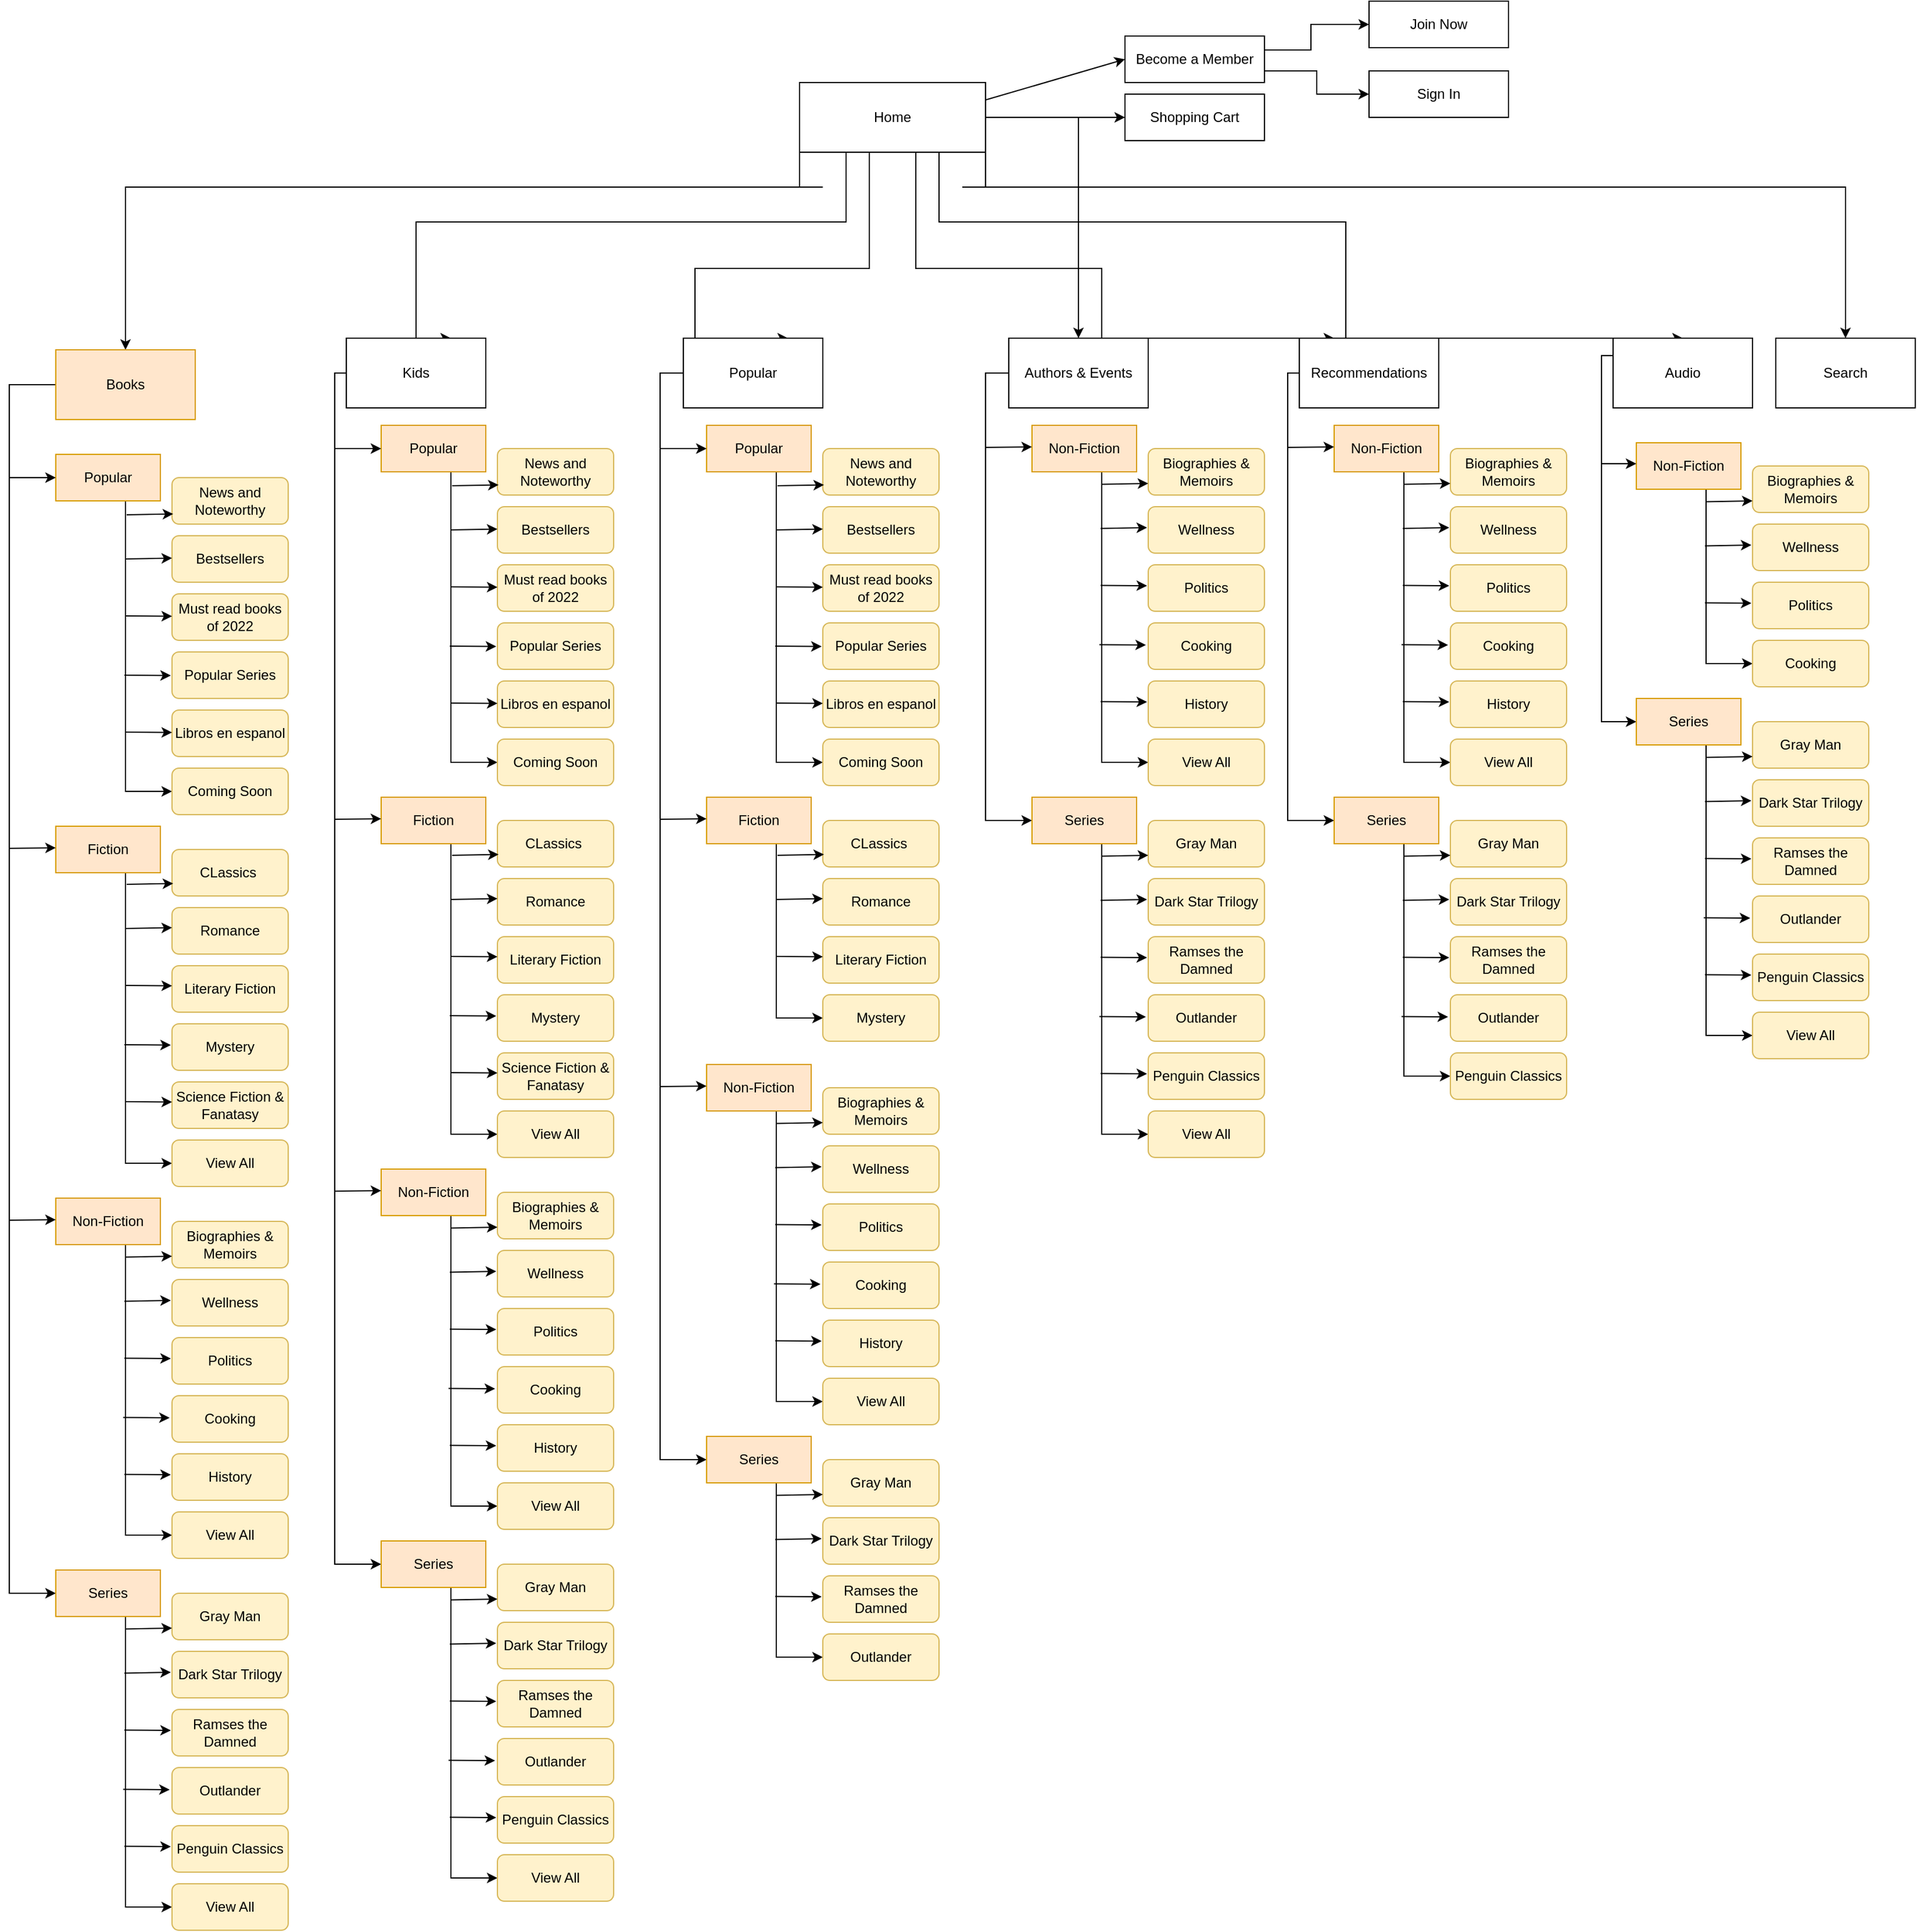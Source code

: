 <mxfile version="20.8.10" type="github">
  <diagram name="Page-1" id="6nl35vsLAsva88mgKixI">
    <mxGraphModel dx="3475" dy="2453" grid="1" gridSize="10" guides="1" tooltips="1" connect="1" arrows="1" fold="1" page="1" pageScale="1" pageWidth="850" pageHeight="1100" math="0" shadow="0">
      <root>
        <mxCell id="0" />
        <mxCell id="1" parent="0" />
        <mxCell id="sVJqD786YdZGdAk7iiqr-3" value="" style="edgeStyle=orthogonalEdgeStyle;rounded=0;orthogonalLoop=1;jettySize=auto;html=1;" edge="1" parent="1" source="sVJqD786YdZGdAk7iiqr-1" target="sVJqD786YdZGdAk7iiqr-2">
          <mxGeometry relative="1" as="geometry" />
        </mxCell>
        <mxCell id="sVJqD786YdZGdAk7iiqr-17" style="edgeStyle=orthogonalEdgeStyle;rounded=0;orthogonalLoop=1;jettySize=auto;html=1;exitX=0;exitY=0.5;exitDx=0;exitDy=0;entryX=0.75;entryY=0;entryDx=0;entryDy=0;" edge="1" parent="1" source="sVJqD786YdZGdAk7iiqr-1" target="sVJqD786YdZGdAk7iiqr-4">
          <mxGeometry relative="1" as="geometry">
            <Array as="points">
              <mxPoint x="-60" y="-980" />
              <mxPoint x="-60" y="-850" />
              <mxPoint x="-210" y="-850" />
              <mxPoint x="-210" y="-790" />
            </Array>
          </mxGeometry>
        </mxCell>
        <mxCell id="sVJqD786YdZGdAk7iiqr-19" style="edgeStyle=orthogonalEdgeStyle;rounded=0;orthogonalLoop=1;jettySize=auto;html=1;exitX=0;exitY=0.5;exitDx=0;exitDy=0;entryX=0.75;entryY=0;entryDx=0;entryDy=0;" edge="1" parent="1" source="sVJqD786YdZGdAk7iiqr-1" target="sVJqD786YdZGdAk7iiqr-6">
          <mxGeometry relative="1" as="geometry">
            <Array as="points">
              <mxPoint x="-80" y="-980" />
              <mxPoint x="-80" y="-890" />
              <mxPoint x="-450" y="-890" />
              <mxPoint x="-450" y="-790" />
            </Array>
          </mxGeometry>
        </mxCell>
        <mxCell id="sVJqD786YdZGdAk7iiqr-21" style="edgeStyle=orthogonalEdgeStyle;rounded=0;orthogonalLoop=1;jettySize=auto;html=1;exitX=0;exitY=0.25;exitDx=0;exitDy=0;entryX=0.5;entryY=0;entryDx=0;entryDy=0;" edge="1" parent="1" source="sVJqD786YdZGdAk7iiqr-1" target="sVJqD786YdZGdAk7iiqr-8">
          <mxGeometry relative="1" as="geometry">
            <Array as="points">
              <mxPoint x="-100" y="-920" />
              <mxPoint x="-690" y="-920" />
            </Array>
          </mxGeometry>
        </mxCell>
        <mxCell id="sVJqD786YdZGdAk7iiqr-23" style="edgeStyle=orthogonalEdgeStyle;rounded=0;orthogonalLoop=1;jettySize=auto;html=1;exitX=1;exitY=0.5;exitDx=0;exitDy=0;entryX=0.25;entryY=0;entryDx=0;entryDy=0;" edge="1" parent="1" source="sVJqD786YdZGdAk7iiqr-1" target="sVJqD786YdZGdAk7iiqr-10">
          <mxGeometry relative="1" as="geometry">
            <Array as="points">
              <mxPoint x="-20" y="-980" />
              <mxPoint x="-20" y="-850" />
              <mxPoint x="140" y="-850" />
              <mxPoint x="140" y="-790" />
            </Array>
          </mxGeometry>
        </mxCell>
        <mxCell id="sVJqD786YdZGdAk7iiqr-26" style="edgeStyle=orthogonalEdgeStyle;rounded=0;orthogonalLoop=1;jettySize=auto;html=1;exitX=1;exitY=0.5;exitDx=0;exitDy=0;entryX=0.5;entryY=0;entryDx=0;entryDy=0;" edge="1" parent="1" source="sVJqD786YdZGdAk7iiqr-1" target="sVJqD786YdZGdAk7iiqr-12">
          <mxGeometry relative="1" as="geometry">
            <Array as="points">
              <mxPoint y="-980" />
              <mxPoint y="-890" />
              <mxPoint x="350" y="-890" />
            </Array>
          </mxGeometry>
        </mxCell>
        <mxCell id="sVJqD786YdZGdAk7iiqr-28" style="edgeStyle=orthogonalEdgeStyle;rounded=0;orthogonalLoop=1;jettySize=auto;html=1;exitX=1;exitY=0;exitDx=0;exitDy=0;entryX=0.5;entryY=0;entryDx=0;entryDy=0;" edge="1" parent="1" source="sVJqD786YdZGdAk7iiqr-1" target="sVJqD786YdZGdAk7iiqr-14">
          <mxGeometry relative="1" as="geometry">
            <Array as="points">
              <mxPoint x="20" y="-920" />
              <mxPoint x="560" y="-920" />
            </Array>
          </mxGeometry>
        </mxCell>
        <mxCell id="sVJqD786YdZGdAk7iiqr-37" style="rounded=0;orthogonalLoop=1;jettySize=auto;html=1;exitX=1;exitY=0.25;exitDx=0;exitDy=0;entryX=0;entryY=0.5;entryDx=0;entryDy=0;" edge="1" parent="1" source="sVJqD786YdZGdAk7iiqr-1" target="sVJqD786YdZGdAk7iiqr-40">
          <mxGeometry relative="1" as="geometry">
            <mxPoint x="140" y="-1060" as="targetPoint" />
          </mxGeometry>
        </mxCell>
        <mxCell id="sVJqD786YdZGdAk7iiqr-38" style="edgeStyle=none;rounded=0;orthogonalLoop=1;jettySize=auto;html=1;exitX=1;exitY=0.5;exitDx=0;exitDy=0;entryX=0;entryY=0.5;entryDx=0;entryDy=0;" edge="1" parent="1" source="sVJqD786YdZGdAk7iiqr-1" target="sVJqD786YdZGdAk7iiqr-41">
          <mxGeometry relative="1" as="geometry">
            <mxPoint x="150" y="-980.333" as="targetPoint" />
          </mxGeometry>
        </mxCell>
        <mxCell id="sVJqD786YdZGdAk7iiqr-1" value="Home" style="rounded=0;whiteSpace=wrap;html=1;" vertex="1" parent="1">
          <mxGeometry x="-120" y="-1010" width="160" height="60" as="geometry" />
        </mxCell>
        <mxCell id="sVJqD786YdZGdAk7iiqr-359" style="edgeStyle=elbowEdgeStyle;rounded=0;orthogonalLoop=1;jettySize=auto;html=1;exitX=0;exitY=0.5;exitDx=0;exitDy=0;entryX=0;entryY=0.5;entryDx=0;entryDy=0;shadow=0;" edge="1" parent="1" source="sVJqD786YdZGdAk7iiqr-2" target="sVJqD786YdZGdAk7iiqr-274">
          <mxGeometry relative="1" as="geometry">
            <Array as="points">
              <mxPoint x="40" y="-560" />
            </Array>
          </mxGeometry>
        </mxCell>
        <mxCell id="sVJqD786YdZGdAk7iiqr-2" value="Authors &amp;amp; Events" style="rounded=0;whiteSpace=wrap;html=1;" vertex="1" parent="1">
          <mxGeometry x="60" y="-790" width="120" height="60" as="geometry" />
        </mxCell>
        <mxCell id="sVJqD786YdZGdAk7iiqr-356" style="edgeStyle=elbowEdgeStyle;rounded=0;orthogonalLoop=1;jettySize=auto;html=1;exitX=0;exitY=0.5;exitDx=0;exitDy=0;entryX=0;entryY=0.5;entryDx=0;entryDy=0;shadow=0;" edge="1" parent="1" source="sVJqD786YdZGdAk7iiqr-4" target="sVJqD786YdZGdAk7iiqr-234">
          <mxGeometry relative="1" as="geometry">
            <Array as="points">
              <mxPoint x="-240" y="-240" />
            </Array>
          </mxGeometry>
        </mxCell>
        <mxCell id="sVJqD786YdZGdAk7iiqr-4" value="Popular" style="rounded=0;whiteSpace=wrap;html=1;" vertex="1" parent="1">
          <mxGeometry x="-220" y="-790" width="120" height="60" as="geometry" />
        </mxCell>
        <mxCell id="sVJqD786YdZGdAk7iiqr-354" style="edgeStyle=elbowEdgeStyle;rounded=0;orthogonalLoop=1;jettySize=auto;html=1;exitX=0;exitY=0.5;exitDx=0;exitDy=0;entryX=0;entryY=0.5;entryDx=0;entryDy=0;shadow=0;" edge="1" parent="1" source="sVJqD786YdZGdAk7iiqr-6" target="sVJqD786YdZGdAk7iiqr-178">
          <mxGeometry relative="1" as="geometry">
            <Array as="points">
              <mxPoint x="-520" y="-240" />
            </Array>
          </mxGeometry>
        </mxCell>
        <mxCell id="sVJqD786YdZGdAk7iiqr-6" value="Kids" style="rounded=0;whiteSpace=wrap;html=1;" vertex="1" parent="1">
          <mxGeometry x="-510" y="-790" width="120" height="60" as="geometry" />
        </mxCell>
        <mxCell id="sVJqD786YdZGdAk7iiqr-98" style="edgeStyle=elbowEdgeStyle;rounded=0;orthogonalLoop=1;jettySize=auto;html=1;exitX=0;exitY=0.5;exitDx=0;exitDy=0;entryX=0;entryY=0.5;entryDx=0;entryDy=0;shadow=0;" edge="1" parent="1" source="sVJqD786YdZGdAk7iiqr-8" target="sVJqD786YdZGdAk7iiqr-81">
          <mxGeometry relative="1" as="geometry">
            <Array as="points">
              <mxPoint x="-800" y="100" />
              <mxPoint x="-800" y="-162" />
            </Array>
          </mxGeometry>
        </mxCell>
        <mxCell id="sVJqD786YdZGdAk7iiqr-8" value="Books" style="rounded=0;whiteSpace=wrap;html=1;fillColor=#ffe6cc;strokeColor=#d79b00;" vertex="1" parent="1">
          <mxGeometry x="-760" y="-780" width="120" height="60" as="geometry" />
        </mxCell>
        <mxCell id="sVJqD786YdZGdAk7iiqr-361" style="edgeStyle=elbowEdgeStyle;rounded=0;orthogonalLoop=1;jettySize=auto;html=1;exitX=0;exitY=0.5;exitDx=0;exitDy=0;entryX=0;entryY=0.5;entryDx=0;entryDy=0;shadow=0;" edge="1" parent="1" source="sVJqD786YdZGdAk7iiqr-10" target="sVJqD786YdZGdAk7iiqr-302">
          <mxGeometry relative="1" as="geometry">
            <Array as="points">
              <mxPoint x="300" y="-580" />
            </Array>
          </mxGeometry>
        </mxCell>
        <mxCell id="sVJqD786YdZGdAk7iiqr-10" value="Recommendations" style="rounded=0;whiteSpace=wrap;html=1;" vertex="1" parent="1">
          <mxGeometry x="310" y="-790" width="120" height="60" as="geometry" />
        </mxCell>
        <mxCell id="sVJqD786YdZGdAk7iiqr-363" style="edgeStyle=elbowEdgeStyle;rounded=0;orthogonalLoop=1;jettySize=auto;html=1;exitX=0;exitY=0.25;exitDx=0;exitDy=0;entryX=0;entryY=0.5;entryDx=0;entryDy=0;shadow=0;" edge="1" parent="1" source="sVJqD786YdZGdAk7iiqr-12" target="sVJqD786YdZGdAk7iiqr-329">
          <mxGeometry relative="1" as="geometry">
            <Array as="points">
              <mxPoint x="570" y="-620" />
            </Array>
          </mxGeometry>
        </mxCell>
        <mxCell id="sVJqD786YdZGdAk7iiqr-12" value="Audio" style="rounded=0;whiteSpace=wrap;html=1;" vertex="1" parent="1">
          <mxGeometry x="580" y="-790" width="120" height="60" as="geometry" />
        </mxCell>
        <mxCell id="sVJqD786YdZGdAk7iiqr-14" value="Search" style="rounded=0;whiteSpace=wrap;html=1;" vertex="1" parent="1">
          <mxGeometry x="720" y="-790" width="120" height="60" as="geometry" />
        </mxCell>
        <mxCell id="sVJqD786YdZGdAk7iiqr-49" style="rounded=0;orthogonalLoop=1;jettySize=auto;html=1;exitX=1;exitY=0.5;exitDx=0;exitDy=0;edgeStyle=elbowEdgeStyle;" edge="1" parent="1">
          <mxGeometry relative="1" as="geometry">
            <mxPoint x="370" y="-1060" as="targetPoint" />
            <mxPoint x="280" y="-1038" as="sourcePoint" />
            <Array as="points">
              <mxPoint x="320" y="-1058" />
            </Array>
          </mxGeometry>
        </mxCell>
        <mxCell id="sVJqD786YdZGdAk7iiqr-40" value="Become a Member" style="rounded=0;whiteSpace=wrap;html=1;" vertex="1" parent="1">
          <mxGeometry x="160" y="-1050" width="120" height="40" as="geometry" />
        </mxCell>
        <mxCell id="sVJqD786YdZGdAk7iiqr-41" value="Shopping Cart" style="rounded=0;whiteSpace=wrap;html=1;" vertex="1" parent="1">
          <mxGeometry x="160" y="-1000" width="120" height="40" as="geometry" />
        </mxCell>
        <mxCell id="sVJqD786YdZGdAk7iiqr-50" style="rounded=0;orthogonalLoop=1;jettySize=auto;html=1;exitX=1;exitY=0.75;exitDx=0;exitDy=0;edgeStyle=elbowEdgeStyle;shadow=0;" edge="1" parent="1" source="sVJqD786YdZGdAk7iiqr-40">
          <mxGeometry relative="1" as="geometry">
            <mxPoint x="370" y="-1000" as="targetPoint" />
            <mxPoint x="270" y="-1020.0" as="sourcePoint" />
            <Array as="points" />
          </mxGeometry>
        </mxCell>
        <mxCell id="sVJqD786YdZGdAk7iiqr-51" value="Join Now" style="rounded=0;whiteSpace=wrap;html=1;" vertex="1" parent="1">
          <mxGeometry x="370" y="-1080" width="120" height="40" as="geometry" />
        </mxCell>
        <mxCell id="sVJqD786YdZGdAk7iiqr-52" value="Sign In" style="rounded=0;whiteSpace=wrap;html=1;" vertex="1" parent="1">
          <mxGeometry x="370" y="-1020" width="120" height="40" as="geometry" />
        </mxCell>
        <mxCell id="sVJqD786YdZGdAk7iiqr-103" style="edgeStyle=elbowEdgeStyle;rounded=0;orthogonalLoop=1;jettySize=auto;html=1;exitX=0.75;exitY=1;exitDx=0;exitDy=0;entryX=0;entryY=0.5;entryDx=0;entryDy=0;shadow=0;" edge="1" parent="1" source="sVJqD786YdZGdAk7iiqr-56" target="sVJqD786YdZGdAk7iiqr-72">
          <mxGeometry relative="1" as="geometry">
            <Array as="points">
              <mxPoint x="-700" y="-540" />
              <mxPoint x="-700" y="-520" />
            </Array>
          </mxGeometry>
        </mxCell>
        <mxCell id="sVJqD786YdZGdAk7iiqr-56" value="Popular" style="rounded=0;whiteSpace=wrap;html=1;fillColor=#ffe6cc;strokeColor=#d79b00;" vertex="1" parent="1">
          <mxGeometry x="-760" y="-690" width="90" height="40" as="geometry" />
        </mxCell>
        <mxCell id="sVJqD786YdZGdAk7iiqr-128" style="edgeStyle=elbowEdgeStyle;rounded=0;orthogonalLoop=1;jettySize=auto;html=1;exitX=0.5;exitY=1;exitDx=0;exitDy=0;entryX=0;entryY=0.5;entryDx=0;entryDy=0;shadow=0;" edge="1" parent="1" source="sVJqD786YdZGdAk7iiqr-57" target="sVJqD786YdZGdAk7iiqr-80">
          <mxGeometry relative="1" as="geometry">
            <Array as="points">
              <mxPoint x="-700" y="-200" />
            </Array>
          </mxGeometry>
        </mxCell>
        <mxCell id="sVJqD786YdZGdAk7iiqr-57" value="Fiction" style="rounded=0;whiteSpace=wrap;html=1;fillColor=#ffe6cc;strokeColor=#d79b00;" vertex="1" parent="1">
          <mxGeometry x="-760" y="-370" width="90" height="40" as="geometry" />
        </mxCell>
        <mxCell id="sVJqD786YdZGdAk7iiqr-144" style="edgeStyle=elbowEdgeStyle;rounded=0;orthogonalLoop=1;jettySize=auto;html=1;exitX=0.75;exitY=1;exitDx=0;exitDy=0;entryX=0;entryY=0.5;entryDx=0;entryDy=0;shadow=0;" edge="1" parent="1" source="sVJqD786YdZGdAk7iiqr-58" target="sVJqD786YdZGdAk7iiqr-94">
          <mxGeometry relative="1" as="geometry">
            <Array as="points">
              <mxPoint x="-700" y="120" />
            </Array>
          </mxGeometry>
        </mxCell>
        <mxCell id="sVJqD786YdZGdAk7iiqr-58" value="Non-Fiction" style="rounded=0;whiteSpace=wrap;html=1;fillColor=#ffe6cc;strokeColor=#d79b00;" vertex="1" parent="1">
          <mxGeometry x="-760" y="-50" width="90" height="40" as="geometry" />
        </mxCell>
        <mxCell id="sVJqD786YdZGdAk7iiqr-62" value="News and Noteworthy" style="rounded=1;whiteSpace=wrap;html=1;fillColor=#fff2cc;strokeColor=#d6b656;" vertex="1" parent="1">
          <mxGeometry x="-660" y="-670" width="100" height="40" as="geometry" />
        </mxCell>
        <mxCell id="sVJqD786YdZGdAk7iiqr-65" value="Bestsellers" style="rounded=1;whiteSpace=wrap;html=1;fillColor=#fff2cc;strokeColor=#d6b656;" vertex="1" parent="1">
          <mxGeometry x="-660" y="-620" width="100" height="40" as="geometry" />
        </mxCell>
        <mxCell id="sVJqD786YdZGdAk7iiqr-66" value="Must read books of 2022" style="rounded=1;whiteSpace=wrap;html=1;fillColor=#fff2cc;strokeColor=#d6b656;" vertex="1" parent="1">
          <mxGeometry x="-660" y="-570" width="100" height="40" as="geometry" />
        </mxCell>
        <mxCell id="sVJqD786YdZGdAk7iiqr-67" value="Popular Series" style="rounded=1;whiteSpace=wrap;html=1;fillColor=#fff2cc;strokeColor=#d6b656;" vertex="1" parent="1">
          <mxGeometry x="-660" y="-520" width="100" height="40" as="geometry" />
        </mxCell>
        <mxCell id="sVJqD786YdZGdAk7iiqr-71" value="Libros en espanol" style="rounded=1;whiteSpace=wrap;html=1;fillColor=#fff2cc;strokeColor=#d6b656;" vertex="1" parent="1">
          <mxGeometry x="-660" y="-470" width="100" height="40" as="geometry" />
        </mxCell>
        <mxCell id="sVJqD786YdZGdAk7iiqr-72" value="Coming Soon" style="rounded=1;whiteSpace=wrap;html=1;fillColor=#fff2cc;strokeColor=#d6b656;" vertex="1" parent="1">
          <mxGeometry x="-660" y="-420" width="100" height="40" as="geometry" />
        </mxCell>
        <mxCell id="sVJqD786YdZGdAk7iiqr-75" value="CLassics&lt;span style=&quot;white-space: pre;&quot;&gt;	&lt;/span&gt;" style="rounded=1;whiteSpace=wrap;html=1;fillColor=#fff2cc;strokeColor=#d6b656;" vertex="1" parent="1">
          <mxGeometry x="-660" y="-350" width="100" height="40" as="geometry" />
        </mxCell>
        <mxCell id="sVJqD786YdZGdAk7iiqr-76" value="Romance" style="rounded=1;whiteSpace=wrap;html=1;fillColor=#fff2cc;strokeColor=#d6b656;" vertex="1" parent="1">
          <mxGeometry x="-660" y="-300" width="100" height="40" as="geometry" />
        </mxCell>
        <mxCell id="sVJqD786YdZGdAk7iiqr-77" value="Literary Fiction" style="rounded=1;whiteSpace=wrap;html=1;fillColor=#fff2cc;strokeColor=#d6b656;" vertex="1" parent="1">
          <mxGeometry x="-660" y="-250" width="100" height="40" as="geometry" />
        </mxCell>
        <mxCell id="sVJqD786YdZGdAk7iiqr-78" value="Mystery" style="rounded=1;whiteSpace=wrap;html=1;fillColor=#fff2cc;strokeColor=#d6b656;" vertex="1" parent="1">
          <mxGeometry x="-660" y="-200" width="100" height="40" as="geometry" />
        </mxCell>
        <mxCell id="sVJqD786YdZGdAk7iiqr-79" value="Science Fiction &amp;amp; Fanatasy" style="rounded=1;whiteSpace=wrap;html=1;fillColor=#fff2cc;strokeColor=#d6b656;" vertex="1" parent="1">
          <mxGeometry x="-660" y="-150" width="100" height="40" as="geometry" />
        </mxCell>
        <mxCell id="sVJqD786YdZGdAk7iiqr-80" value="View All" style="rounded=1;whiteSpace=wrap;html=1;fillColor=#fff2cc;strokeColor=#d6b656;" vertex="1" parent="1">
          <mxGeometry x="-660" y="-100" width="100" height="40" as="geometry" />
        </mxCell>
        <mxCell id="sVJqD786YdZGdAk7iiqr-158" style="edgeStyle=elbowEdgeStyle;rounded=0;orthogonalLoop=1;jettySize=auto;html=1;exitX=0.75;exitY=1;exitDx=0;exitDy=0;entryX=0;entryY=0.5;entryDx=0;entryDy=0;shadow=0;" edge="1" parent="1" source="sVJqD786YdZGdAk7iiqr-81" target="sVJqD786YdZGdAk7iiqr-87">
          <mxGeometry relative="1" as="geometry">
            <Array as="points">
              <mxPoint x="-700" y="440" />
            </Array>
          </mxGeometry>
        </mxCell>
        <mxCell id="sVJqD786YdZGdAk7iiqr-81" value="Series" style="rounded=0;whiteSpace=wrap;html=1;fillColor=#ffe6cc;strokeColor=#d79b00;" vertex="1" parent="1">
          <mxGeometry x="-760" y="270" width="90" height="40" as="geometry" />
        </mxCell>
        <mxCell id="sVJqD786YdZGdAk7iiqr-82" value="Gray Man" style="rounded=1;whiteSpace=wrap;html=1;fillColor=#fff2cc;strokeColor=#d6b656;" vertex="1" parent="1">
          <mxGeometry x="-660" y="290" width="100" height="40" as="geometry" />
        </mxCell>
        <mxCell id="sVJqD786YdZGdAk7iiqr-83" value="Dark Star Trilogy" style="rounded=1;whiteSpace=wrap;html=1;fillColor=#fff2cc;strokeColor=#d6b656;" vertex="1" parent="1">
          <mxGeometry x="-660" y="340" width="100" height="40" as="geometry" />
        </mxCell>
        <mxCell id="sVJqD786YdZGdAk7iiqr-84" value="Ramses the Damned" style="rounded=1;whiteSpace=wrap;html=1;fillColor=#fff2cc;strokeColor=#d6b656;" vertex="1" parent="1">
          <mxGeometry x="-660" y="390" width="100" height="40" as="geometry" />
        </mxCell>
        <mxCell id="sVJqD786YdZGdAk7iiqr-85" value="Outlander" style="rounded=1;whiteSpace=wrap;html=1;fillColor=#fff2cc;strokeColor=#d6b656;" vertex="1" parent="1">
          <mxGeometry x="-660" y="440" width="100" height="40" as="geometry" />
        </mxCell>
        <mxCell id="sVJqD786YdZGdAk7iiqr-86" value="Penguin Classics" style="rounded=1;whiteSpace=wrap;html=1;fillColor=#fff2cc;strokeColor=#d6b656;" vertex="1" parent="1">
          <mxGeometry x="-660" y="490" width="100" height="40" as="geometry" />
        </mxCell>
        <mxCell id="sVJqD786YdZGdAk7iiqr-87" value="View All" style="rounded=1;whiteSpace=wrap;html=1;fillColor=#fff2cc;strokeColor=#d6b656;" vertex="1" parent="1">
          <mxGeometry x="-660" y="540" width="100" height="40" as="geometry" />
        </mxCell>
        <mxCell id="sVJqD786YdZGdAk7iiqr-89" value="Biographies &amp;amp; Memoirs" style="rounded=1;whiteSpace=wrap;html=1;fillColor=#fff2cc;strokeColor=#d6b656;" vertex="1" parent="1">
          <mxGeometry x="-660" y="-30" width="100" height="40" as="geometry" />
        </mxCell>
        <mxCell id="sVJqD786YdZGdAk7iiqr-90" value="Wellness" style="rounded=1;whiteSpace=wrap;html=1;fillColor=#fff2cc;strokeColor=#d6b656;" vertex="1" parent="1">
          <mxGeometry x="-660" y="20" width="100" height="40" as="geometry" />
        </mxCell>
        <mxCell id="sVJqD786YdZGdAk7iiqr-91" value="Politics" style="rounded=1;whiteSpace=wrap;html=1;fillColor=#fff2cc;strokeColor=#d6b656;" vertex="1" parent="1">
          <mxGeometry x="-660" y="70" width="100" height="40" as="geometry" />
        </mxCell>
        <mxCell id="sVJqD786YdZGdAk7iiqr-92" value="Cooking" style="rounded=1;whiteSpace=wrap;html=1;fillColor=#fff2cc;strokeColor=#d6b656;" vertex="1" parent="1">
          <mxGeometry x="-660" y="120" width="100" height="40" as="geometry" />
        </mxCell>
        <mxCell id="sVJqD786YdZGdAk7iiqr-93" value="History" style="rounded=1;whiteSpace=wrap;html=1;fillColor=#fff2cc;strokeColor=#d6b656;" vertex="1" parent="1">
          <mxGeometry x="-660" y="170" width="100" height="40" as="geometry" />
        </mxCell>
        <mxCell id="sVJqD786YdZGdAk7iiqr-94" value="View All" style="rounded=1;whiteSpace=wrap;html=1;fillColor=#fff2cc;strokeColor=#d6b656;" vertex="1" parent="1">
          <mxGeometry x="-660" y="220" width="100" height="40" as="geometry" />
        </mxCell>
        <mxCell id="sVJqD786YdZGdAk7iiqr-95" value="" style="endArrow=classic;html=1;rounded=0;shadow=0;" edge="1" parent="1">
          <mxGeometry width="50" height="50" relative="1" as="geometry">
            <mxPoint x="-800" y="-670" as="sourcePoint" />
            <mxPoint x="-760" y="-670" as="targetPoint" />
          </mxGeometry>
        </mxCell>
        <mxCell id="sVJqD786YdZGdAk7iiqr-97" value="" style="endArrow=classic;html=1;rounded=0;shadow=0;" edge="1" parent="1">
          <mxGeometry width="50" height="50" relative="1" as="geometry">
            <mxPoint x="-800" y="-31" as="sourcePoint" />
            <mxPoint x="-760" y="-31.43" as="targetPoint" />
          </mxGeometry>
        </mxCell>
        <mxCell id="sVJqD786YdZGdAk7iiqr-99" value="" style="endArrow=classic;html=1;rounded=0;shadow=0;" edge="1" parent="1">
          <mxGeometry width="50" height="50" relative="1" as="geometry">
            <mxPoint x="-700" y="-600" as="sourcePoint" />
            <mxPoint x="-660" y="-600.71" as="targetPoint" />
          </mxGeometry>
        </mxCell>
        <mxCell id="sVJqD786YdZGdAk7iiqr-101" value="" style="endArrow=classic;html=1;rounded=0;shadow=0;" edge="1" parent="1">
          <mxGeometry width="50" height="50" relative="1" as="geometry">
            <mxPoint x="-800" y="-351" as="sourcePoint" />
            <mxPoint x="-760" y="-351.43" as="targetPoint" />
          </mxGeometry>
        </mxCell>
        <mxCell id="sVJqD786YdZGdAk7iiqr-102" value="" style="endArrow=classic;html=1;rounded=0;shadow=0;" edge="1" parent="1">
          <mxGeometry width="50" height="50" relative="1" as="geometry">
            <mxPoint x="-700" y="-451" as="sourcePoint" />
            <mxPoint x="-660" y="-450.71" as="targetPoint" />
          </mxGeometry>
        </mxCell>
        <mxCell id="sVJqD786YdZGdAk7iiqr-106" value="" style="endArrow=classic;html=1;rounded=0;shadow=0;" edge="1" parent="1">
          <mxGeometry width="50" height="50" relative="1" as="geometry">
            <mxPoint x="-701" y="-500" as="sourcePoint" />
            <mxPoint x="-661" y="-499.71" as="targetPoint" />
          </mxGeometry>
        </mxCell>
        <mxCell id="sVJqD786YdZGdAk7iiqr-108" value="" style="endArrow=classic;html=1;rounded=0;shadow=0;" edge="1" parent="1">
          <mxGeometry width="50" height="50" relative="1" as="geometry">
            <mxPoint x="-700" y="-551" as="sourcePoint" />
            <mxPoint x="-660" y="-550.71" as="targetPoint" />
          </mxGeometry>
        </mxCell>
        <mxCell id="sVJqD786YdZGdAk7iiqr-109" value="" style="endArrow=classic;html=1;rounded=0;shadow=0;" edge="1" parent="1">
          <mxGeometry width="50" height="50" relative="1" as="geometry">
            <mxPoint x="-699" y="-638" as="sourcePoint" />
            <mxPoint x="-659" y="-638.71" as="targetPoint" />
          </mxGeometry>
        </mxCell>
        <mxCell id="sVJqD786YdZGdAk7iiqr-121" value="" style="endArrow=classic;html=1;rounded=0;shadow=0;" edge="1" parent="1">
          <mxGeometry width="50" height="50" relative="1" as="geometry">
            <mxPoint x="-700" y="-282" as="sourcePoint" />
            <mxPoint x="-660" y="-282.71" as="targetPoint" />
          </mxGeometry>
        </mxCell>
        <mxCell id="sVJqD786YdZGdAk7iiqr-122" value="" style="endArrow=classic;html=1;rounded=0;shadow=0;" edge="1" parent="1">
          <mxGeometry width="50" height="50" relative="1" as="geometry">
            <mxPoint x="-700" y="-133" as="sourcePoint" />
            <mxPoint x="-660" y="-132.71" as="targetPoint" />
          </mxGeometry>
        </mxCell>
        <mxCell id="sVJqD786YdZGdAk7iiqr-123" value="" style="endArrow=classic;html=1;rounded=0;shadow=0;" edge="1" parent="1">
          <mxGeometry width="50" height="50" relative="1" as="geometry">
            <mxPoint x="-701" y="-182" as="sourcePoint" />
            <mxPoint x="-661" y="-181.71" as="targetPoint" />
          </mxGeometry>
        </mxCell>
        <mxCell id="sVJqD786YdZGdAk7iiqr-124" value="" style="endArrow=classic;html=1;rounded=0;shadow=0;" edge="1" parent="1">
          <mxGeometry width="50" height="50" relative="1" as="geometry">
            <mxPoint x="-700" y="-233" as="sourcePoint" />
            <mxPoint x="-660" y="-232.71" as="targetPoint" />
          </mxGeometry>
        </mxCell>
        <mxCell id="sVJqD786YdZGdAk7iiqr-125" value="" style="endArrow=classic;html=1;rounded=0;shadow=0;" edge="1" parent="1">
          <mxGeometry width="50" height="50" relative="1" as="geometry">
            <mxPoint x="-699" y="-320" as="sourcePoint" />
            <mxPoint x="-659" y="-320.71" as="targetPoint" />
          </mxGeometry>
        </mxCell>
        <mxCell id="sVJqD786YdZGdAk7iiqr-135" value="" style="endArrow=classic;html=1;rounded=0;shadow=0;" edge="1" parent="1">
          <mxGeometry width="50" height="50" relative="1" as="geometry">
            <mxPoint x="-701" y="38.71" as="sourcePoint" />
            <mxPoint x="-661" y="38" as="targetPoint" />
          </mxGeometry>
        </mxCell>
        <mxCell id="sVJqD786YdZGdAk7iiqr-136" value="" style="endArrow=classic;html=1;rounded=0;shadow=0;" edge="1" parent="1">
          <mxGeometry width="50" height="50" relative="1" as="geometry">
            <mxPoint x="-701" y="187.71" as="sourcePoint" />
            <mxPoint x="-661" y="188" as="targetPoint" />
          </mxGeometry>
        </mxCell>
        <mxCell id="sVJqD786YdZGdAk7iiqr-137" value="" style="endArrow=classic;html=1;rounded=0;shadow=0;" edge="1" parent="1">
          <mxGeometry width="50" height="50" relative="1" as="geometry">
            <mxPoint x="-702" y="138.71" as="sourcePoint" />
            <mxPoint x="-662" y="139.0" as="targetPoint" />
          </mxGeometry>
        </mxCell>
        <mxCell id="sVJqD786YdZGdAk7iiqr-138" value="" style="endArrow=classic;html=1;rounded=0;shadow=0;" edge="1" parent="1">
          <mxGeometry width="50" height="50" relative="1" as="geometry">
            <mxPoint x="-701" y="87.71" as="sourcePoint" />
            <mxPoint x="-661" y="88" as="targetPoint" />
          </mxGeometry>
        </mxCell>
        <mxCell id="sVJqD786YdZGdAk7iiqr-139" value="" style="endArrow=classic;html=1;rounded=0;shadow=0;" edge="1" parent="1">
          <mxGeometry width="50" height="50" relative="1" as="geometry">
            <mxPoint x="-700" y="0.71" as="sourcePoint" />
            <mxPoint x="-660" as="targetPoint" />
          </mxGeometry>
        </mxCell>
        <mxCell id="sVJqD786YdZGdAk7iiqr-149" value="" style="endArrow=classic;html=1;rounded=0;shadow=0;" edge="1" parent="1">
          <mxGeometry width="50" height="50" relative="1" as="geometry">
            <mxPoint x="-701" y="358.71" as="sourcePoint" />
            <mxPoint x="-661" y="358" as="targetPoint" />
          </mxGeometry>
        </mxCell>
        <mxCell id="sVJqD786YdZGdAk7iiqr-150" value="" style="endArrow=classic;html=1;rounded=0;shadow=0;" edge="1" parent="1">
          <mxGeometry width="50" height="50" relative="1" as="geometry">
            <mxPoint x="-701" y="507.71" as="sourcePoint" />
            <mxPoint x="-661" y="508" as="targetPoint" />
          </mxGeometry>
        </mxCell>
        <mxCell id="sVJqD786YdZGdAk7iiqr-151" value="" style="endArrow=classic;html=1;rounded=0;shadow=0;" edge="1" parent="1">
          <mxGeometry width="50" height="50" relative="1" as="geometry">
            <mxPoint x="-702" y="458.71" as="sourcePoint" />
            <mxPoint x="-662" y="459.0" as="targetPoint" />
          </mxGeometry>
        </mxCell>
        <mxCell id="sVJqD786YdZGdAk7iiqr-152" value="" style="endArrow=classic;html=1;rounded=0;shadow=0;" edge="1" parent="1">
          <mxGeometry width="50" height="50" relative="1" as="geometry">
            <mxPoint x="-701" y="407.71" as="sourcePoint" />
            <mxPoint x="-661" y="408" as="targetPoint" />
          </mxGeometry>
        </mxCell>
        <mxCell id="sVJqD786YdZGdAk7iiqr-153" value="" style="endArrow=classic;html=1;rounded=0;shadow=0;" edge="1" parent="1">
          <mxGeometry width="50" height="50" relative="1" as="geometry">
            <mxPoint x="-700" y="320.71" as="sourcePoint" />
            <mxPoint x="-660" y="320" as="targetPoint" />
          </mxGeometry>
        </mxCell>
        <mxCell id="sVJqD786YdZGdAk7iiqr-159" style="edgeStyle=elbowEdgeStyle;rounded=0;orthogonalLoop=1;jettySize=auto;html=1;exitX=0.75;exitY=1;exitDx=0;exitDy=0;entryX=0;entryY=0.5;entryDx=0;entryDy=0;shadow=0;" edge="1" parent="1" source="sVJqD786YdZGdAk7iiqr-160" target="sVJqD786YdZGdAk7iiqr-170">
          <mxGeometry relative="1" as="geometry">
            <Array as="points">
              <mxPoint x="-420" y="-565" />
              <mxPoint x="-420" y="-545" />
            </Array>
          </mxGeometry>
        </mxCell>
        <mxCell id="sVJqD786YdZGdAk7iiqr-160" value="Popular" style="rounded=0;whiteSpace=wrap;html=1;fillColor=#ffe6cc;strokeColor=#d79b00;" vertex="1" parent="1">
          <mxGeometry x="-480" y="-715" width="90" height="40" as="geometry" />
        </mxCell>
        <mxCell id="sVJqD786YdZGdAk7iiqr-161" style="edgeStyle=elbowEdgeStyle;rounded=0;orthogonalLoop=1;jettySize=auto;html=1;exitX=0.5;exitY=1;exitDx=0;exitDy=0;entryX=0;entryY=0.5;entryDx=0;entryDy=0;shadow=0;" edge="1" parent="1" source="sVJqD786YdZGdAk7iiqr-162" target="sVJqD786YdZGdAk7iiqr-176">
          <mxGeometry relative="1" as="geometry">
            <Array as="points">
              <mxPoint x="-420" y="-225" />
            </Array>
          </mxGeometry>
        </mxCell>
        <mxCell id="sVJqD786YdZGdAk7iiqr-162" value="Fiction" style="rounded=0;whiteSpace=wrap;html=1;fillColor=#ffe6cc;strokeColor=#d79b00;" vertex="1" parent="1">
          <mxGeometry x="-480" y="-395" width="90" height="40" as="geometry" />
        </mxCell>
        <mxCell id="sVJqD786YdZGdAk7iiqr-163" style="edgeStyle=elbowEdgeStyle;rounded=0;orthogonalLoop=1;jettySize=auto;html=1;exitX=0.75;exitY=1;exitDx=0;exitDy=0;entryX=0;entryY=0.5;entryDx=0;entryDy=0;shadow=0;" edge="1" parent="1" source="sVJqD786YdZGdAk7iiqr-164" target="sVJqD786YdZGdAk7iiqr-190">
          <mxGeometry relative="1" as="geometry">
            <Array as="points">
              <mxPoint x="-420" y="95" />
            </Array>
          </mxGeometry>
        </mxCell>
        <mxCell id="sVJqD786YdZGdAk7iiqr-164" value="Non-Fiction" style="rounded=0;whiteSpace=wrap;html=1;fillColor=#ffe6cc;strokeColor=#d79b00;" vertex="1" parent="1">
          <mxGeometry x="-480" y="-75" width="90" height="40" as="geometry" />
        </mxCell>
        <mxCell id="sVJqD786YdZGdAk7iiqr-165" value="News and Noteworthy" style="rounded=1;whiteSpace=wrap;html=1;fillColor=#fff2cc;strokeColor=#d6b656;" vertex="1" parent="1">
          <mxGeometry x="-380" y="-695" width="100" height="40" as="geometry" />
        </mxCell>
        <mxCell id="sVJqD786YdZGdAk7iiqr-166" value="Bestsellers" style="rounded=1;whiteSpace=wrap;html=1;fillColor=#fff2cc;strokeColor=#d6b656;" vertex="1" parent="1">
          <mxGeometry x="-380" y="-645" width="100" height="40" as="geometry" />
        </mxCell>
        <mxCell id="sVJqD786YdZGdAk7iiqr-167" value="Must read books of 2022" style="rounded=1;whiteSpace=wrap;html=1;fillColor=#fff2cc;strokeColor=#d6b656;" vertex="1" parent="1">
          <mxGeometry x="-380" y="-595" width="100" height="40" as="geometry" />
        </mxCell>
        <mxCell id="sVJqD786YdZGdAk7iiqr-168" value="Popular Series" style="rounded=1;whiteSpace=wrap;html=1;fillColor=#fff2cc;strokeColor=#d6b656;" vertex="1" parent="1">
          <mxGeometry x="-380" y="-545" width="100" height="40" as="geometry" />
        </mxCell>
        <mxCell id="sVJqD786YdZGdAk7iiqr-169" value="Libros en espanol" style="rounded=1;whiteSpace=wrap;html=1;fillColor=#fff2cc;strokeColor=#d6b656;" vertex="1" parent="1">
          <mxGeometry x="-380" y="-495" width="100" height="40" as="geometry" />
        </mxCell>
        <mxCell id="sVJqD786YdZGdAk7iiqr-170" value="Coming Soon" style="rounded=1;whiteSpace=wrap;html=1;fillColor=#fff2cc;strokeColor=#d6b656;" vertex="1" parent="1">
          <mxGeometry x="-380" y="-445" width="100" height="40" as="geometry" />
        </mxCell>
        <mxCell id="sVJqD786YdZGdAk7iiqr-171" value="CLassics&lt;span style=&quot;white-space: pre;&quot;&gt;	&lt;/span&gt;" style="rounded=1;whiteSpace=wrap;html=1;fillColor=#fff2cc;strokeColor=#d6b656;" vertex="1" parent="1">
          <mxGeometry x="-380" y="-375" width="100" height="40" as="geometry" />
        </mxCell>
        <mxCell id="sVJqD786YdZGdAk7iiqr-172" value="Romance" style="rounded=1;whiteSpace=wrap;html=1;fillColor=#fff2cc;strokeColor=#d6b656;" vertex="1" parent="1">
          <mxGeometry x="-380" y="-325" width="100" height="40" as="geometry" />
        </mxCell>
        <mxCell id="sVJqD786YdZGdAk7iiqr-173" value="Literary Fiction" style="rounded=1;whiteSpace=wrap;html=1;fillColor=#fff2cc;strokeColor=#d6b656;" vertex="1" parent="1">
          <mxGeometry x="-380" y="-275" width="100" height="40" as="geometry" />
        </mxCell>
        <mxCell id="sVJqD786YdZGdAk7iiqr-174" value="Mystery" style="rounded=1;whiteSpace=wrap;html=1;fillColor=#fff2cc;strokeColor=#d6b656;" vertex="1" parent="1">
          <mxGeometry x="-380" y="-225" width="100" height="40" as="geometry" />
        </mxCell>
        <mxCell id="sVJqD786YdZGdAk7iiqr-175" value="Science Fiction &amp;amp; Fanatasy" style="rounded=1;whiteSpace=wrap;html=1;fillColor=#fff2cc;strokeColor=#d6b656;" vertex="1" parent="1">
          <mxGeometry x="-380" y="-175" width="100" height="40" as="geometry" />
        </mxCell>
        <mxCell id="sVJqD786YdZGdAk7iiqr-176" value="View All" style="rounded=1;whiteSpace=wrap;html=1;fillColor=#fff2cc;strokeColor=#d6b656;" vertex="1" parent="1">
          <mxGeometry x="-380" y="-125" width="100" height="40" as="geometry" />
        </mxCell>
        <mxCell id="sVJqD786YdZGdAk7iiqr-177" style="edgeStyle=elbowEdgeStyle;rounded=0;orthogonalLoop=1;jettySize=auto;html=1;exitX=0.75;exitY=1;exitDx=0;exitDy=0;entryX=0;entryY=0.5;entryDx=0;entryDy=0;shadow=0;" edge="1" parent="1" source="sVJqD786YdZGdAk7iiqr-178" target="sVJqD786YdZGdAk7iiqr-184">
          <mxGeometry relative="1" as="geometry">
            <Array as="points">
              <mxPoint x="-420" y="415" />
            </Array>
          </mxGeometry>
        </mxCell>
        <mxCell id="sVJqD786YdZGdAk7iiqr-178" value="Series" style="rounded=0;whiteSpace=wrap;html=1;fillColor=#ffe6cc;strokeColor=#d79b00;" vertex="1" parent="1">
          <mxGeometry x="-480" y="245" width="90" height="40" as="geometry" />
        </mxCell>
        <mxCell id="sVJqD786YdZGdAk7iiqr-179" value="Gray Man" style="rounded=1;whiteSpace=wrap;html=1;fillColor=#fff2cc;strokeColor=#d6b656;" vertex="1" parent="1">
          <mxGeometry x="-380" y="265" width="100" height="40" as="geometry" />
        </mxCell>
        <mxCell id="sVJqD786YdZGdAk7iiqr-180" value="Dark Star Trilogy" style="rounded=1;whiteSpace=wrap;html=1;fillColor=#fff2cc;strokeColor=#d6b656;" vertex="1" parent="1">
          <mxGeometry x="-380" y="315" width="100" height="40" as="geometry" />
        </mxCell>
        <mxCell id="sVJqD786YdZGdAk7iiqr-181" value="Ramses the Damned" style="rounded=1;whiteSpace=wrap;html=1;fillColor=#fff2cc;strokeColor=#d6b656;" vertex="1" parent="1">
          <mxGeometry x="-380" y="365" width="100" height="40" as="geometry" />
        </mxCell>
        <mxCell id="sVJqD786YdZGdAk7iiqr-182" value="Outlander" style="rounded=1;whiteSpace=wrap;html=1;fillColor=#fff2cc;strokeColor=#d6b656;" vertex="1" parent="1">
          <mxGeometry x="-380" y="415" width="100" height="40" as="geometry" />
        </mxCell>
        <mxCell id="sVJqD786YdZGdAk7iiqr-183" value="Penguin Classics" style="rounded=1;whiteSpace=wrap;html=1;fillColor=#fff2cc;strokeColor=#d6b656;" vertex="1" parent="1">
          <mxGeometry x="-380" y="465" width="100" height="40" as="geometry" />
        </mxCell>
        <mxCell id="sVJqD786YdZGdAk7iiqr-184" value="View All" style="rounded=1;whiteSpace=wrap;html=1;fillColor=#fff2cc;strokeColor=#d6b656;" vertex="1" parent="1">
          <mxGeometry x="-380" y="515" width="100" height="40" as="geometry" />
        </mxCell>
        <mxCell id="sVJqD786YdZGdAk7iiqr-185" value="Biographies &amp;amp; Memoirs" style="rounded=1;whiteSpace=wrap;html=1;fillColor=#fff2cc;strokeColor=#d6b656;" vertex="1" parent="1">
          <mxGeometry x="-380" y="-55" width="100" height="40" as="geometry" />
        </mxCell>
        <mxCell id="sVJqD786YdZGdAk7iiqr-186" value="Wellness" style="rounded=1;whiteSpace=wrap;html=1;fillColor=#fff2cc;strokeColor=#d6b656;" vertex="1" parent="1">
          <mxGeometry x="-380" y="-5" width="100" height="40" as="geometry" />
        </mxCell>
        <mxCell id="sVJqD786YdZGdAk7iiqr-187" value="Politics" style="rounded=1;whiteSpace=wrap;html=1;fillColor=#fff2cc;strokeColor=#d6b656;" vertex="1" parent="1">
          <mxGeometry x="-380" y="45" width="100" height="40" as="geometry" />
        </mxCell>
        <mxCell id="sVJqD786YdZGdAk7iiqr-188" value="Cooking" style="rounded=1;whiteSpace=wrap;html=1;fillColor=#fff2cc;strokeColor=#d6b656;" vertex="1" parent="1">
          <mxGeometry x="-380" y="95" width="100" height="40" as="geometry" />
        </mxCell>
        <mxCell id="sVJqD786YdZGdAk7iiqr-189" value="History" style="rounded=1;whiteSpace=wrap;html=1;fillColor=#fff2cc;strokeColor=#d6b656;" vertex="1" parent="1">
          <mxGeometry x="-380" y="145" width="100" height="40" as="geometry" />
        </mxCell>
        <mxCell id="sVJqD786YdZGdAk7iiqr-190" value="View All" style="rounded=1;whiteSpace=wrap;html=1;fillColor=#fff2cc;strokeColor=#d6b656;" vertex="1" parent="1">
          <mxGeometry x="-380" y="195" width="100" height="40" as="geometry" />
        </mxCell>
        <mxCell id="sVJqD786YdZGdAk7iiqr-191" value="" style="endArrow=classic;html=1;rounded=0;shadow=0;" edge="1" parent="1">
          <mxGeometry width="50" height="50" relative="1" as="geometry">
            <mxPoint x="-520" y="-695" as="sourcePoint" />
            <mxPoint x="-480" y="-695" as="targetPoint" />
          </mxGeometry>
        </mxCell>
        <mxCell id="sVJqD786YdZGdAk7iiqr-192" value="" style="endArrow=classic;html=1;rounded=0;shadow=0;" edge="1" parent="1">
          <mxGeometry width="50" height="50" relative="1" as="geometry">
            <mxPoint x="-520" y="-56" as="sourcePoint" />
            <mxPoint x="-480" y="-56.43" as="targetPoint" />
          </mxGeometry>
        </mxCell>
        <mxCell id="sVJqD786YdZGdAk7iiqr-193" value="" style="endArrow=classic;html=1;rounded=0;shadow=0;" edge="1" parent="1">
          <mxGeometry width="50" height="50" relative="1" as="geometry">
            <mxPoint x="-420" y="-625" as="sourcePoint" />
            <mxPoint x="-380" y="-625.71" as="targetPoint" />
          </mxGeometry>
        </mxCell>
        <mxCell id="sVJqD786YdZGdAk7iiqr-194" value="" style="endArrow=classic;html=1;rounded=0;shadow=0;" edge="1" parent="1">
          <mxGeometry width="50" height="50" relative="1" as="geometry">
            <mxPoint x="-520" y="-376" as="sourcePoint" />
            <mxPoint x="-480" y="-376.43" as="targetPoint" />
          </mxGeometry>
        </mxCell>
        <mxCell id="sVJqD786YdZGdAk7iiqr-195" value="" style="endArrow=classic;html=1;rounded=0;shadow=0;" edge="1" parent="1">
          <mxGeometry width="50" height="50" relative="1" as="geometry">
            <mxPoint x="-420" y="-476" as="sourcePoint" />
            <mxPoint x="-380" y="-475.71" as="targetPoint" />
          </mxGeometry>
        </mxCell>
        <mxCell id="sVJqD786YdZGdAk7iiqr-196" value="" style="endArrow=classic;html=1;rounded=0;shadow=0;" edge="1" parent="1">
          <mxGeometry width="50" height="50" relative="1" as="geometry">
            <mxPoint x="-421" y="-525" as="sourcePoint" />
            <mxPoint x="-381" y="-524.71" as="targetPoint" />
          </mxGeometry>
        </mxCell>
        <mxCell id="sVJqD786YdZGdAk7iiqr-197" value="" style="endArrow=classic;html=1;rounded=0;shadow=0;" edge="1" parent="1">
          <mxGeometry width="50" height="50" relative="1" as="geometry">
            <mxPoint x="-420" y="-576" as="sourcePoint" />
            <mxPoint x="-380" y="-575.71" as="targetPoint" />
          </mxGeometry>
        </mxCell>
        <mxCell id="sVJqD786YdZGdAk7iiqr-198" value="" style="endArrow=classic;html=1;rounded=0;shadow=0;" edge="1" parent="1">
          <mxGeometry width="50" height="50" relative="1" as="geometry">
            <mxPoint x="-419" y="-663" as="sourcePoint" />
            <mxPoint x="-379" y="-663.71" as="targetPoint" />
          </mxGeometry>
        </mxCell>
        <mxCell id="sVJqD786YdZGdAk7iiqr-199" value="" style="endArrow=classic;html=1;rounded=0;shadow=0;" edge="1" parent="1">
          <mxGeometry width="50" height="50" relative="1" as="geometry">
            <mxPoint x="-420" y="-307" as="sourcePoint" />
            <mxPoint x="-380" y="-307.71" as="targetPoint" />
          </mxGeometry>
        </mxCell>
        <mxCell id="sVJqD786YdZGdAk7iiqr-200" value="" style="endArrow=classic;html=1;rounded=0;shadow=0;" edge="1" parent="1">
          <mxGeometry width="50" height="50" relative="1" as="geometry">
            <mxPoint x="-420" y="-158" as="sourcePoint" />
            <mxPoint x="-380" y="-157.71" as="targetPoint" />
          </mxGeometry>
        </mxCell>
        <mxCell id="sVJqD786YdZGdAk7iiqr-201" value="" style="endArrow=classic;html=1;rounded=0;shadow=0;" edge="1" parent="1">
          <mxGeometry width="50" height="50" relative="1" as="geometry">
            <mxPoint x="-421" y="-207" as="sourcePoint" />
            <mxPoint x="-381" y="-206.71" as="targetPoint" />
          </mxGeometry>
        </mxCell>
        <mxCell id="sVJqD786YdZGdAk7iiqr-202" value="" style="endArrow=classic;html=1;rounded=0;shadow=0;" edge="1" parent="1">
          <mxGeometry width="50" height="50" relative="1" as="geometry">
            <mxPoint x="-420" y="-258" as="sourcePoint" />
            <mxPoint x="-380" y="-257.71" as="targetPoint" />
          </mxGeometry>
        </mxCell>
        <mxCell id="sVJqD786YdZGdAk7iiqr-203" value="" style="endArrow=classic;html=1;rounded=0;shadow=0;" edge="1" parent="1">
          <mxGeometry width="50" height="50" relative="1" as="geometry">
            <mxPoint x="-419" y="-345" as="sourcePoint" />
            <mxPoint x="-379" y="-345.71" as="targetPoint" />
          </mxGeometry>
        </mxCell>
        <mxCell id="sVJqD786YdZGdAk7iiqr-204" value="" style="endArrow=classic;html=1;rounded=0;shadow=0;" edge="1" parent="1">
          <mxGeometry width="50" height="50" relative="1" as="geometry">
            <mxPoint x="-421" y="13.71" as="sourcePoint" />
            <mxPoint x="-381" y="13" as="targetPoint" />
          </mxGeometry>
        </mxCell>
        <mxCell id="sVJqD786YdZGdAk7iiqr-205" value="" style="endArrow=classic;html=1;rounded=0;shadow=0;" edge="1" parent="1">
          <mxGeometry width="50" height="50" relative="1" as="geometry">
            <mxPoint x="-421" y="162.71" as="sourcePoint" />
            <mxPoint x="-381" y="163" as="targetPoint" />
          </mxGeometry>
        </mxCell>
        <mxCell id="sVJqD786YdZGdAk7iiqr-206" value="" style="endArrow=classic;html=1;rounded=0;shadow=0;" edge="1" parent="1">
          <mxGeometry width="50" height="50" relative="1" as="geometry">
            <mxPoint x="-422" y="113.71" as="sourcePoint" />
            <mxPoint x="-382" y="114" as="targetPoint" />
          </mxGeometry>
        </mxCell>
        <mxCell id="sVJqD786YdZGdAk7iiqr-207" value="" style="endArrow=classic;html=1;rounded=0;shadow=0;" edge="1" parent="1">
          <mxGeometry width="50" height="50" relative="1" as="geometry">
            <mxPoint x="-421" y="62.71" as="sourcePoint" />
            <mxPoint x="-381" y="63" as="targetPoint" />
          </mxGeometry>
        </mxCell>
        <mxCell id="sVJqD786YdZGdAk7iiqr-208" value="" style="endArrow=classic;html=1;rounded=0;shadow=0;" edge="1" parent="1">
          <mxGeometry width="50" height="50" relative="1" as="geometry">
            <mxPoint x="-420" y="-24.29" as="sourcePoint" />
            <mxPoint x="-380" y="-25" as="targetPoint" />
          </mxGeometry>
        </mxCell>
        <mxCell id="sVJqD786YdZGdAk7iiqr-209" value="" style="endArrow=classic;html=1;rounded=0;shadow=0;" edge="1" parent="1">
          <mxGeometry width="50" height="50" relative="1" as="geometry">
            <mxPoint x="-421" y="333.71" as="sourcePoint" />
            <mxPoint x="-381" y="333" as="targetPoint" />
          </mxGeometry>
        </mxCell>
        <mxCell id="sVJqD786YdZGdAk7iiqr-210" value="" style="endArrow=classic;html=1;rounded=0;shadow=0;" edge="1" parent="1">
          <mxGeometry width="50" height="50" relative="1" as="geometry">
            <mxPoint x="-421" y="482.71" as="sourcePoint" />
            <mxPoint x="-381" y="483" as="targetPoint" />
          </mxGeometry>
        </mxCell>
        <mxCell id="sVJqD786YdZGdAk7iiqr-211" value="" style="endArrow=classic;html=1;rounded=0;shadow=0;" edge="1" parent="1">
          <mxGeometry width="50" height="50" relative="1" as="geometry">
            <mxPoint x="-422" y="433.71" as="sourcePoint" />
            <mxPoint x="-382" y="434.0" as="targetPoint" />
          </mxGeometry>
        </mxCell>
        <mxCell id="sVJqD786YdZGdAk7iiqr-212" value="" style="endArrow=classic;html=1;rounded=0;shadow=0;" edge="1" parent="1">
          <mxGeometry width="50" height="50" relative="1" as="geometry">
            <mxPoint x="-421" y="382.71" as="sourcePoint" />
            <mxPoint x="-381" y="383" as="targetPoint" />
          </mxGeometry>
        </mxCell>
        <mxCell id="sVJqD786YdZGdAk7iiqr-213" value="" style="endArrow=classic;html=1;rounded=0;shadow=0;" edge="1" parent="1">
          <mxGeometry width="50" height="50" relative="1" as="geometry">
            <mxPoint x="-420" y="295.71" as="sourcePoint" />
            <mxPoint x="-380" y="295" as="targetPoint" />
          </mxGeometry>
        </mxCell>
        <mxCell id="sVJqD786YdZGdAk7iiqr-215" style="edgeStyle=elbowEdgeStyle;rounded=0;orthogonalLoop=1;jettySize=auto;html=1;exitX=0.75;exitY=1;exitDx=0;exitDy=0;entryX=0;entryY=0.5;entryDx=0;entryDy=0;shadow=0;" edge="1" parent="1" source="sVJqD786YdZGdAk7iiqr-216" target="sVJqD786YdZGdAk7iiqr-226">
          <mxGeometry relative="1" as="geometry">
            <Array as="points">
              <mxPoint x="-140" y="-565" />
              <mxPoint x="-140" y="-545" />
            </Array>
          </mxGeometry>
        </mxCell>
        <mxCell id="sVJqD786YdZGdAk7iiqr-216" value="Popular" style="rounded=0;whiteSpace=wrap;html=1;fillColor=#ffe6cc;strokeColor=#d79b00;" vertex="1" parent="1">
          <mxGeometry x="-200" y="-715" width="90" height="40" as="geometry" />
        </mxCell>
        <mxCell id="sVJqD786YdZGdAk7iiqr-217" style="edgeStyle=elbowEdgeStyle;rounded=0;orthogonalLoop=1;jettySize=auto;html=1;exitX=0.5;exitY=1;exitDx=0;exitDy=0;entryX=0;entryY=0.5;entryDx=0;entryDy=0;shadow=0;" edge="1" parent="1" source="sVJqD786YdZGdAk7iiqr-218" target="sVJqD786YdZGdAk7iiqr-230">
          <mxGeometry relative="1" as="geometry">
            <Array as="points">
              <mxPoint x="-140" y="-225" />
            </Array>
            <mxPoint x="-100" y="-105" as="targetPoint" />
          </mxGeometry>
        </mxCell>
        <mxCell id="sVJqD786YdZGdAk7iiqr-218" value="Fiction" style="rounded=0;whiteSpace=wrap;html=1;fillColor=#ffe6cc;strokeColor=#d79b00;" vertex="1" parent="1">
          <mxGeometry x="-200" y="-395" width="90" height="40" as="geometry" />
        </mxCell>
        <mxCell id="sVJqD786YdZGdAk7iiqr-219" style="edgeStyle=elbowEdgeStyle;rounded=0;orthogonalLoop=1;jettySize=auto;html=1;exitX=0.75;exitY=1;exitDx=0;exitDy=0;entryX=0;entryY=0.5;entryDx=0;entryDy=0;shadow=0;" edge="1" parent="1" source="sVJqD786YdZGdAk7iiqr-220" target="sVJqD786YdZGdAk7iiqr-246">
          <mxGeometry relative="1" as="geometry">
            <Array as="points">
              <mxPoint x="-140" y="5" />
            </Array>
          </mxGeometry>
        </mxCell>
        <mxCell id="sVJqD786YdZGdAk7iiqr-220" value="Non-Fiction" style="rounded=0;whiteSpace=wrap;html=1;fillColor=#ffe6cc;strokeColor=#d79b00;" vertex="1" parent="1">
          <mxGeometry x="-200" y="-165" width="90" height="40" as="geometry" />
        </mxCell>
        <mxCell id="sVJqD786YdZGdAk7iiqr-221" value="News and Noteworthy" style="rounded=1;whiteSpace=wrap;html=1;fillColor=#fff2cc;strokeColor=#d6b656;" vertex="1" parent="1">
          <mxGeometry x="-100" y="-695" width="100" height="40" as="geometry" />
        </mxCell>
        <mxCell id="sVJqD786YdZGdAk7iiqr-222" value="Bestsellers" style="rounded=1;whiteSpace=wrap;html=1;fillColor=#fff2cc;strokeColor=#d6b656;" vertex="1" parent="1">
          <mxGeometry x="-100" y="-645" width="100" height="40" as="geometry" />
        </mxCell>
        <mxCell id="sVJqD786YdZGdAk7iiqr-223" value="Must read books of 2022" style="rounded=1;whiteSpace=wrap;html=1;fillColor=#fff2cc;strokeColor=#d6b656;" vertex="1" parent="1">
          <mxGeometry x="-100" y="-595" width="100" height="40" as="geometry" />
        </mxCell>
        <mxCell id="sVJqD786YdZGdAk7iiqr-224" value="Popular Series" style="rounded=1;whiteSpace=wrap;html=1;fillColor=#fff2cc;strokeColor=#d6b656;" vertex="1" parent="1">
          <mxGeometry x="-100" y="-545" width="100" height="40" as="geometry" />
        </mxCell>
        <mxCell id="sVJqD786YdZGdAk7iiqr-225" value="Libros en espanol" style="rounded=1;whiteSpace=wrap;html=1;fillColor=#fff2cc;strokeColor=#d6b656;" vertex="1" parent="1">
          <mxGeometry x="-100" y="-495" width="100" height="40" as="geometry" />
        </mxCell>
        <mxCell id="sVJqD786YdZGdAk7iiqr-226" value="Coming Soon" style="rounded=1;whiteSpace=wrap;html=1;fillColor=#fff2cc;strokeColor=#d6b656;" vertex="1" parent="1">
          <mxGeometry x="-100" y="-445" width="100" height="40" as="geometry" />
        </mxCell>
        <mxCell id="sVJqD786YdZGdAk7iiqr-227" value="CLassics&lt;span style=&quot;white-space: pre;&quot;&gt;	&lt;/span&gt;" style="rounded=1;whiteSpace=wrap;html=1;fillColor=#fff2cc;strokeColor=#d6b656;" vertex="1" parent="1">
          <mxGeometry x="-100" y="-375" width="100" height="40" as="geometry" />
        </mxCell>
        <mxCell id="sVJqD786YdZGdAk7iiqr-228" value="Romance" style="rounded=1;whiteSpace=wrap;html=1;fillColor=#fff2cc;strokeColor=#d6b656;" vertex="1" parent="1">
          <mxGeometry x="-100" y="-325" width="100" height="40" as="geometry" />
        </mxCell>
        <mxCell id="sVJqD786YdZGdAk7iiqr-229" value="Literary Fiction" style="rounded=1;whiteSpace=wrap;html=1;fillColor=#fff2cc;strokeColor=#d6b656;" vertex="1" parent="1">
          <mxGeometry x="-100" y="-275" width="100" height="40" as="geometry" />
        </mxCell>
        <mxCell id="sVJqD786YdZGdAk7iiqr-230" value="Mystery" style="rounded=1;whiteSpace=wrap;html=1;fillColor=#fff2cc;strokeColor=#d6b656;" vertex="1" parent="1">
          <mxGeometry x="-100" y="-225" width="100" height="40" as="geometry" />
        </mxCell>
        <mxCell id="sVJqD786YdZGdAk7iiqr-233" style="edgeStyle=elbowEdgeStyle;rounded=0;orthogonalLoop=1;jettySize=auto;html=1;exitX=0.75;exitY=1;exitDx=0;exitDy=0;entryX=0;entryY=0.5;entryDx=0;entryDy=0;shadow=0;" edge="1" parent="1" source="sVJqD786YdZGdAk7iiqr-234" target="sVJqD786YdZGdAk7iiqr-238">
          <mxGeometry relative="1" as="geometry">
            <Array as="points">
              <mxPoint x="-140" y="325" />
            </Array>
            <mxPoint x="-100" y="445" as="targetPoint" />
          </mxGeometry>
        </mxCell>
        <mxCell id="sVJqD786YdZGdAk7iiqr-234" value="Series" style="rounded=0;whiteSpace=wrap;html=1;fillColor=#ffe6cc;strokeColor=#d79b00;" vertex="1" parent="1">
          <mxGeometry x="-200" y="155" width="90" height="40" as="geometry" />
        </mxCell>
        <mxCell id="sVJqD786YdZGdAk7iiqr-235" value="Gray Man" style="rounded=1;whiteSpace=wrap;html=1;fillColor=#fff2cc;strokeColor=#d6b656;" vertex="1" parent="1">
          <mxGeometry x="-100" y="175" width="100" height="40" as="geometry" />
        </mxCell>
        <mxCell id="sVJqD786YdZGdAk7iiqr-236" value="Dark Star Trilogy" style="rounded=1;whiteSpace=wrap;html=1;fillColor=#fff2cc;strokeColor=#d6b656;" vertex="1" parent="1">
          <mxGeometry x="-100" y="225" width="100" height="40" as="geometry" />
        </mxCell>
        <mxCell id="sVJqD786YdZGdAk7iiqr-237" value="Ramses the Damned" style="rounded=1;whiteSpace=wrap;html=1;fillColor=#fff2cc;strokeColor=#d6b656;" vertex="1" parent="1">
          <mxGeometry x="-100" y="275" width="100" height="40" as="geometry" />
        </mxCell>
        <mxCell id="sVJqD786YdZGdAk7iiqr-238" value="Outlander" style="rounded=1;whiteSpace=wrap;html=1;fillColor=#fff2cc;strokeColor=#d6b656;" vertex="1" parent="1">
          <mxGeometry x="-100" y="325" width="100" height="40" as="geometry" />
        </mxCell>
        <mxCell id="sVJqD786YdZGdAk7iiqr-241" value="Biographies &amp;amp; Memoirs" style="rounded=1;whiteSpace=wrap;html=1;fillColor=#fff2cc;strokeColor=#d6b656;" vertex="1" parent="1">
          <mxGeometry x="-100" y="-145" width="100" height="40" as="geometry" />
        </mxCell>
        <mxCell id="sVJqD786YdZGdAk7iiqr-242" value="Wellness" style="rounded=1;whiteSpace=wrap;html=1;fillColor=#fff2cc;strokeColor=#d6b656;" vertex="1" parent="1">
          <mxGeometry x="-100" y="-95" width="100" height="40" as="geometry" />
        </mxCell>
        <mxCell id="sVJqD786YdZGdAk7iiqr-243" value="Politics" style="rounded=1;whiteSpace=wrap;html=1;fillColor=#fff2cc;strokeColor=#d6b656;" vertex="1" parent="1">
          <mxGeometry x="-100" y="-45" width="100" height="40" as="geometry" />
        </mxCell>
        <mxCell id="sVJqD786YdZGdAk7iiqr-244" value="Cooking" style="rounded=1;whiteSpace=wrap;html=1;fillColor=#fff2cc;strokeColor=#d6b656;" vertex="1" parent="1">
          <mxGeometry x="-100" y="5" width="100" height="40" as="geometry" />
        </mxCell>
        <mxCell id="sVJqD786YdZGdAk7iiqr-245" value="History" style="rounded=1;whiteSpace=wrap;html=1;fillColor=#fff2cc;strokeColor=#d6b656;" vertex="1" parent="1">
          <mxGeometry x="-100" y="55" width="100" height="40" as="geometry" />
        </mxCell>
        <mxCell id="sVJqD786YdZGdAk7iiqr-246" value="View All" style="rounded=1;whiteSpace=wrap;html=1;fillColor=#fff2cc;strokeColor=#d6b656;" vertex="1" parent="1">
          <mxGeometry x="-100" y="105" width="100" height="40" as="geometry" />
        </mxCell>
        <mxCell id="sVJqD786YdZGdAk7iiqr-247" value="" style="endArrow=classic;html=1;rounded=0;shadow=0;" edge="1" parent="1">
          <mxGeometry width="50" height="50" relative="1" as="geometry">
            <mxPoint x="-240" y="-695" as="sourcePoint" />
            <mxPoint x="-200" y="-695" as="targetPoint" />
          </mxGeometry>
        </mxCell>
        <mxCell id="sVJqD786YdZGdAk7iiqr-248" value="" style="endArrow=classic;html=1;rounded=0;shadow=0;" edge="1" parent="1">
          <mxGeometry width="50" height="50" relative="1" as="geometry">
            <mxPoint x="-240" y="-146" as="sourcePoint" />
            <mxPoint x="-200" y="-146.43" as="targetPoint" />
          </mxGeometry>
        </mxCell>
        <mxCell id="sVJqD786YdZGdAk7iiqr-249" value="" style="endArrow=classic;html=1;rounded=0;shadow=0;" edge="1" parent="1">
          <mxGeometry width="50" height="50" relative="1" as="geometry">
            <mxPoint x="-140" y="-625" as="sourcePoint" />
            <mxPoint x="-100" y="-625.71" as="targetPoint" />
          </mxGeometry>
        </mxCell>
        <mxCell id="sVJqD786YdZGdAk7iiqr-250" value="" style="endArrow=classic;html=1;rounded=0;shadow=0;" edge="1" parent="1">
          <mxGeometry width="50" height="50" relative="1" as="geometry">
            <mxPoint x="-240" y="-376" as="sourcePoint" />
            <mxPoint x="-200" y="-376.43" as="targetPoint" />
          </mxGeometry>
        </mxCell>
        <mxCell id="sVJqD786YdZGdAk7iiqr-251" value="" style="endArrow=classic;html=1;rounded=0;shadow=0;" edge="1" parent="1">
          <mxGeometry width="50" height="50" relative="1" as="geometry">
            <mxPoint x="-140" y="-476" as="sourcePoint" />
            <mxPoint x="-100" y="-475.71" as="targetPoint" />
          </mxGeometry>
        </mxCell>
        <mxCell id="sVJqD786YdZGdAk7iiqr-252" value="" style="endArrow=classic;html=1;rounded=0;shadow=0;" edge="1" parent="1">
          <mxGeometry width="50" height="50" relative="1" as="geometry">
            <mxPoint x="-141" y="-525" as="sourcePoint" />
            <mxPoint x="-101" y="-524.71" as="targetPoint" />
          </mxGeometry>
        </mxCell>
        <mxCell id="sVJqD786YdZGdAk7iiqr-253" value="" style="endArrow=classic;html=1;rounded=0;shadow=0;" edge="1" parent="1">
          <mxGeometry width="50" height="50" relative="1" as="geometry">
            <mxPoint x="-140" y="-576" as="sourcePoint" />
            <mxPoint x="-100" y="-575.71" as="targetPoint" />
          </mxGeometry>
        </mxCell>
        <mxCell id="sVJqD786YdZGdAk7iiqr-254" value="" style="endArrow=classic;html=1;rounded=0;shadow=0;" edge="1" parent="1">
          <mxGeometry width="50" height="50" relative="1" as="geometry">
            <mxPoint x="-139" y="-663" as="sourcePoint" />
            <mxPoint x="-99" y="-663.71" as="targetPoint" />
          </mxGeometry>
        </mxCell>
        <mxCell id="sVJqD786YdZGdAk7iiqr-255" value="" style="endArrow=classic;html=1;rounded=0;shadow=0;" edge="1" parent="1">
          <mxGeometry width="50" height="50" relative="1" as="geometry">
            <mxPoint x="-140" y="-307" as="sourcePoint" />
            <mxPoint x="-100" y="-307.71" as="targetPoint" />
          </mxGeometry>
        </mxCell>
        <mxCell id="sVJqD786YdZGdAk7iiqr-258" value="" style="endArrow=classic;html=1;rounded=0;shadow=0;" edge="1" parent="1">
          <mxGeometry width="50" height="50" relative="1" as="geometry">
            <mxPoint x="-140" y="-258" as="sourcePoint" />
            <mxPoint x="-100" y="-257.71" as="targetPoint" />
          </mxGeometry>
        </mxCell>
        <mxCell id="sVJqD786YdZGdAk7iiqr-259" value="" style="endArrow=classic;html=1;rounded=0;shadow=0;" edge="1" parent="1">
          <mxGeometry width="50" height="50" relative="1" as="geometry">
            <mxPoint x="-139" y="-345" as="sourcePoint" />
            <mxPoint x="-99" y="-345.71" as="targetPoint" />
          </mxGeometry>
        </mxCell>
        <mxCell id="sVJqD786YdZGdAk7iiqr-260" value="" style="endArrow=classic;html=1;rounded=0;shadow=0;" edge="1" parent="1">
          <mxGeometry width="50" height="50" relative="1" as="geometry">
            <mxPoint x="-141" y="-76.29" as="sourcePoint" />
            <mxPoint x="-101" y="-77" as="targetPoint" />
          </mxGeometry>
        </mxCell>
        <mxCell id="sVJqD786YdZGdAk7iiqr-261" value="" style="endArrow=classic;html=1;rounded=0;shadow=0;" edge="1" parent="1">
          <mxGeometry width="50" height="50" relative="1" as="geometry">
            <mxPoint x="-141" y="72.71" as="sourcePoint" />
            <mxPoint x="-101" y="73" as="targetPoint" />
          </mxGeometry>
        </mxCell>
        <mxCell id="sVJqD786YdZGdAk7iiqr-262" value="" style="endArrow=classic;html=1;rounded=0;shadow=0;" edge="1" parent="1">
          <mxGeometry width="50" height="50" relative="1" as="geometry">
            <mxPoint x="-142" y="23.71" as="sourcePoint" />
            <mxPoint x="-102" y="24" as="targetPoint" />
          </mxGeometry>
        </mxCell>
        <mxCell id="sVJqD786YdZGdAk7iiqr-263" value="" style="endArrow=classic;html=1;rounded=0;shadow=0;" edge="1" parent="1">
          <mxGeometry width="50" height="50" relative="1" as="geometry">
            <mxPoint x="-141" y="-27.29" as="sourcePoint" />
            <mxPoint x="-101" y="-27" as="targetPoint" />
          </mxGeometry>
        </mxCell>
        <mxCell id="sVJqD786YdZGdAk7iiqr-264" value="" style="endArrow=classic;html=1;rounded=0;shadow=0;" edge="1" parent="1">
          <mxGeometry width="50" height="50" relative="1" as="geometry">
            <mxPoint x="-140" y="-114.29" as="sourcePoint" />
            <mxPoint x="-100" y="-115" as="targetPoint" />
          </mxGeometry>
        </mxCell>
        <mxCell id="sVJqD786YdZGdAk7iiqr-265" value="" style="endArrow=classic;html=1;rounded=0;shadow=0;" edge="1" parent="1">
          <mxGeometry width="50" height="50" relative="1" as="geometry">
            <mxPoint x="-141" y="243.71" as="sourcePoint" />
            <mxPoint x="-101" y="243" as="targetPoint" />
          </mxGeometry>
        </mxCell>
        <mxCell id="sVJqD786YdZGdAk7iiqr-268" value="" style="endArrow=classic;html=1;rounded=0;shadow=0;" edge="1" parent="1">
          <mxGeometry width="50" height="50" relative="1" as="geometry">
            <mxPoint x="-141" y="292.71" as="sourcePoint" />
            <mxPoint x="-101" y="293" as="targetPoint" />
          </mxGeometry>
        </mxCell>
        <mxCell id="sVJqD786YdZGdAk7iiqr-269" value="" style="endArrow=classic;html=1;rounded=0;shadow=0;" edge="1" parent="1">
          <mxGeometry width="50" height="50" relative="1" as="geometry">
            <mxPoint x="-140" y="205.71" as="sourcePoint" />
            <mxPoint x="-100" y="205" as="targetPoint" />
          </mxGeometry>
        </mxCell>
        <mxCell id="sVJqD786YdZGdAk7iiqr-271" style="edgeStyle=elbowEdgeStyle;rounded=0;orthogonalLoop=1;jettySize=auto;html=1;exitX=0.75;exitY=1;exitDx=0;exitDy=0;entryX=0;entryY=0.5;entryDx=0;entryDy=0;shadow=0;" edge="1" parent="1" source="sVJqD786YdZGdAk7iiqr-272" target="sVJqD786YdZGdAk7iiqr-286">
          <mxGeometry relative="1" as="geometry">
            <Array as="points">
              <mxPoint x="140" y="-545" />
            </Array>
          </mxGeometry>
        </mxCell>
        <mxCell id="sVJqD786YdZGdAk7iiqr-272" value="Non-Fiction" style="rounded=0;whiteSpace=wrap;html=1;fillColor=#ffe6cc;strokeColor=#d79b00;" vertex="1" parent="1">
          <mxGeometry x="80" y="-715" width="90" height="40" as="geometry" />
        </mxCell>
        <mxCell id="sVJqD786YdZGdAk7iiqr-273" style="edgeStyle=elbowEdgeStyle;rounded=0;orthogonalLoop=1;jettySize=auto;html=1;exitX=0.75;exitY=1;exitDx=0;exitDy=0;entryX=0;entryY=0.5;entryDx=0;entryDy=0;shadow=0;" edge="1" parent="1" source="sVJqD786YdZGdAk7iiqr-274" target="sVJqD786YdZGdAk7iiqr-280">
          <mxGeometry relative="1" as="geometry">
            <Array as="points">
              <mxPoint x="140" y="-225" />
            </Array>
          </mxGeometry>
        </mxCell>
        <mxCell id="sVJqD786YdZGdAk7iiqr-274" value="Series" style="rounded=0;whiteSpace=wrap;html=1;fillColor=#ffe6cc;strokeColor=#d79b00;" vertex="1" parent="1">
          <mxGeometry x="80" y="-395" width="90" height="40" as="geometry" />
        </mxCell>
        <mxCell id="sVJqD786YdZGdAk7iiqr-275" value="Gray Man" style="rounded=1;whiteSpace=wrap;html=1;fillColor=#fff2cc;strokeColor=#d6b656;" vertex="1" parent="1">
          <mxGeometry x="180" y="-375" width="100" height="40" as="geometry" />
        </mxCell>
        <mxCell id="sVJqD786YdZGdAk7iiqr-276" value="Dark Star Trilogy" style="rounded=1;whiteSpace=wrap;html=1;fillColor=#fff2cc;strokeColor=#d6b656;" vertex="1" parent="1">
          <mxGeometry x="180" y="-325" width="100" height="40" as="geometry" />
        </mxCell>
        <mxCell id="sVJqD786YdZGdAk7iiqr-277" value="Ramses the Damned" style="rounded=1;whiteSpace=wrap;html=1;fillColor=#fff2cc;strokeColor=#d6b656;" vertex="1" parent="1">
          <mxGeometry x="180" y="-275" width="100" height="40" as="geometry" />
        </mxCell>
        <mxCell id="sVJqD786YdZGdAk7iiqr-278" value="Outlander" style="rounded=1;whiteSpace=wrap;html=1;fillColor=#fff2cc;strokeColor=#d6b656;" vertex="1" parent="1">
          <mxGeometry x="180" y="-225" width="100" height="40" as="geometry" />
        </mxCell>
        <mxCell id="sVJqD786YdZGdAk7iiqr-279" value="Penguin Classics" style="rounded=1;whiteSpace=wrap;html=1;fillColor=#fff2cc;strokeColor=#d6b656;" vertex="1" parent="1">
          <mxGeometry x="180" y="-175" width="100" height="40" as="geometry" />
        </mxCell>
        <mxCell id="sVJqD786YdZGdAk7iiqr-280" value="View All" style="rounded=1;whiteSpace=wrap;html=1;fillColor=#fff2cc;strokeColor=#d6b656;" vertex="1" parent="1">
          <mxGeometry x="180" y="-125" width="100" height="40" as="geometry" />
        </mxCell>
        <mxCell id="sVJqD786YdZGdAk7iiqr-281" value="Biographies &amp;amp; Memoirs" style="rounded=1;whiteSpace=wrap;html=1;fillColor=#fff2cc;strokeColor=#d6b656;" vertex="1" parent="1">
          <mxGeometry x="180" y="-695" width="100" height="40" as="geometry" />
        </mxCell>
        <mxCell id="sVJqD786YdZGdAk7iiqr-282" value="Wellness" style="rounded=1;whiteSpace=wrap;html=1;fillColor=#fff2cc;strokeColor=#d6b656;" vertex="1" parent="1">
          <mxGeometry x="180" y="-645" width="100" height="40" as="geometry" />
        </mxCell>
        <mxCell id="sVJqD786YdZGdAk7iiqr-283" value="Politics" style="rounded=1;whiteSpace=wrap;html=1;fillColor=#fff2cc;strokeColor=#d6b656;" vertex="1" parent="1">
          <mxGeometry x="180" y="-595" width="100" height="40" as="geometry" />
        </mxCell>
        <mxCell id="sVJqD786YdZGdAk7iiqr-284" value="Cooking" style="rounded=1;whiteSpace=wrap;html=1;fillColor=#fff2cc;strokeColor=#d6b656;" vertex="1" parent="1">
          <mxGeometry x="180" y="-545" width="100" height="40" as="geometry" />
        </mxCell>
        <mxCell id="sVJqD786YdZGdAk7iiqr-285" value="History" style="rounded=1;whiteSpace=wrap;html=1;fillColor=#fff2cc;strokeColor=#d6b656;" vertex="1" parent="1">
          <mxGeometry x="180" y="-495" width="100" height="40" as="geometry" />
        </mxCell>
        <mxCell id="sVJqD786YdZGdAk7iiqr-286" value="View All" style="rounded=1;whiteSpace=wrap;html=1;fillColor=#fff2cc;strokeColor=#d6b656;" vertex="1" parent="1">
          <mxGeometry x="180" y="-445" width="100" height="40" as="geometry" />
        </mxCell>
        <mxCell id="sVJqD786YdZGdAk7iiqr-287" value="" style="endArrow=classic;html=1;rounded=0;shadow=0;" edge="1" parent="1">
          <mxGeometry width="50" height="50" relative="1" as="geometry">
            <mxPoint x="40" y="-696" as="sourcePoint" />
            <mxPoint x="80" y="-696.43" as="targetPoint" />
          </mxGeometry>
        </mxCell>
        <mxCell id="sVJqD786YdZGdAk7iiqr-288" value="" style="endArrow=classic;html=1;rounded=0;shadow=0;" edge="1" parent="1">
          <mxGeometry width="50" height="50" relative="1" as="geometry">
            <mxPoint x="139" y="-626.29" as="sourcePoint" />
            <mxPoint x="179" y="-627" as="targetPoint" />
          </mxGeometry>
        </mxCell>
        <mxCell id="sVJqD786YdZGdAk7iiqr-289" value="" style="endArrow=classic;html=1;rounded=0;shadow=0;" edge="1" parent="1">
          <mxGeometry width="50" height="50" relative="1" as="geometry">
            <mxPoint x="139" y="-477.29" as="sourcePoint" />
            <mxPoint x="179" y="-477" as="targetPoint" />
          </mxGeometry>
        </mxCell>
        <mxCell id="sVJqD786YdZGdAk7iiqr-290" value="" style="endArrow=classic;html=1;rounded=0;shadow=0;" edge="1" parent="1">
          <mxGeometry width="50" height="50" relative="1" as="geometry">
            <mxPoint x="138" y="-526.29" as="sourcePoint" />
            <mxPoint x="178" y="-526" as="targetPoint" />
          </mxGeometry>
        </mxCell>
        <mxCell id="sVJqD786YdZGdAk7iiqr-291" value="" style="endArrow=classic;html=1;rounded=0;shadow=0;" edge="1" parent="1">
          <mxGeometry width="50" height="50" relative="1" as="geometry">
            <mxPoint x="139" y="-577.29" as="sourcePoint" />
            <mxPoint x="179" y="-577" as="targetPoint" />
          </mxGeometry>
        </mxCell>
        <mxCell id="sVJqD786YdZGdAk7iiqr-292" value="" style="endArrow=classic;html=1;rounded=0;shadow=0;" edge="1" parent="1">
          <mxGeometry width="50" height="50" relative="1" as="geometry">
            <mxPoint x="140" y="-664.29" as="sourcePoint" />
            <mxPoint x="180" y="-665" as="targetPoint" />
          </mxGeometry>
        </mxCell>
        <mxCell id="sVJqD786YdZGdAk7iiqr-293" value="" style="endArrow=classic;html=1;rounded=0;shadow=0;" edge="1" parent="1">
          <mxGeometry width="50" height="50" relative="1" as="geometry">
            <mxPoint x="139" y="-306.29" as="sourcePoint" />
            <mxPoint x="179" y="-307" as="targetPoint" />
          </mxGeometry>
        </mxCell>
        <mxCell id="sVJqD786YdZGdAk7iiqr-294" value="" style="endArrow=classic;html=1;rounded=0;shadow=0;" edge="1" parent="1">
          <mxGeometry width="50" height="50" relative="1" as="geometry">
            <mxPoint x="139" y="-157.29" as="sourcePoint" />
            <mxPoint x="179" y="-157" as="targetPoint" />
          </mxGeometry>
        </mxCell>
        <mxCell id="sVJqD786YdZGdAk7iiqr-295" value="" style="endArrow=classic;html=1;rounded=0;shadow=0;" edge="1" parent="1">
          <mxGeometry width="50" height="50" relative="1" as="geometry">
            <mxPoint x="138" y="-206.29" as="sourcePoint" />
            <mxPoint x="178" y="-206.0" as="targetPoint" />
          </mxGeometry>
        </mxCell>
        <mxCell id="sVJqD786YdZGdAk7iiqr-296" value="" style="endArrow=classic;html=1;rounded=0;shadow=0;" edge="1" parent="1">
          <mxGeometry width="50" height="50" relative="1" as="geometry">
            <mxPoint x="139" y="-257.29" as="sourcePoint" />
            <mxPoint x="179" y="-257" as="targetPoint" />
          </mxGeometry>
        </mxCell>
        <mxCell id="sVJqD786YdZGdAk7iiqr-297" value="" style="endArrow=classic;html=1;rounded=0;shadow=0;" edge="1" parent="1">
          <mxGeometry width="50" height="50" relative="1" as="geometry">
            <mxPoint x="140" y="-344.29" as="sourcePoint" />
            <mxPoint x="180" y="-345" as="targetPoint" />
          </mxGeometry>
        </mxCell>
        <mxCell id="sVJqD786YdZGdAk7iiqr-299" style="edgeStyle=elbowEdgeStyle;rounded=0;orthogonalLoop=1;jettySize=auto;html=1;exitX=0.75;exitY=1;exitDx=0;exitDy=0;entryX=0;entryY=0.5;entryDx=0;entryDy=0;shadow=0;" edge="1" parent="1" source="sVJqD786YdZGdAk7iiqr-300" target="sVJqD786YdZGdAk7iiqr-314">
          <mxGeometry relative="1" as="geometry">
            <Array as="points">
              <mxPoint x="400" y="-545" />
            </Array>
          </mxGeometry>
        </mxCell>
        <mxCell id="sVJqD786YdZGdAk7iiqr-300" value="Non-Fiction" style="rounded=0;whiteSpace=wrap;html=1;fillColor=#ffe6cc;strokeColor=#d79b00;" vertex="1" parent="1">
          <mxGeometry x="340" y="-715" width="90" height="40" as="geometry" />
        </mxCell>
        <mxCell id="sVJqD786YdZGdAk7iiqr-301" style="edgeStyle=elbowEdgeStyle;rounded=0;orthogonalLoop=1;jettySize=auto;html=1;exitX=0.75;exitY=1;exitDx=0;exitDy=0;entryX=0;entryY=0.5;entryDx=0;entryDy=0;shadow=0;" edge="1" parent="1" source="sVJqD786YdZGdAk7iiqr-302" target="sVJqD786YdZGdAk7iiqr-307">
          <mxGeometry relative="1" as="geometry">
            <Array as="points">
              <mxPoint x="400" y="-225" />
            </Array>
            <mxPoint x="440" y="-105" as="targetPoint" />
          </mxGeometry>
        </mxCell>
        <mxCell id="sVJqD786YdZGdAk7iiqr-302" value="Series" style="rounded=0;whiteSpace=wrap;html=1;fillColor=#ffe6cc;strokeColor=#d79b00;" vertex="1" parent="1">
          <mxGeometry x="340" y="-395" width="90" height="40" as="geometry" />
        </mxCell>
        <mxCell id="sVJqD786YdZGdAk7iiqr-303" value="Gray Man" style="rounded=1;whiteSpace=wrap;html=1;fillColor=#fff2cc;strokeColor=#d6b656;" vertex="1" parent="1">
          <mxGeometry x="440" y="-375" width="100" height="40" as="geometry" />
        </mxCell>
        <mxCell id="sVJqD786YdZGdAk7iiqr-304" value="Dark Star Trilogy" style="rounded=1;whiteSpace=wrap;html=1;fillColor=#fff2cc;strokeColor=#d6b656;" vertex="1" parent="1">
          <mxGeometry x="440" y="-325" width="100" height="40" as="geometry" />
        </mxCell>
        <mxCell id="sVJqD786YdZGdAk7iiqr-305" value="Ramses the Damned" style="rounded=1;whiteSpace=wrap;html=1;fillColor=#fff2cc;strokeColor=#d6b656;" vertex="1" parent="1">
          <mxGeometry x="440" y="-275" width="100" height="40" as="geometry" />
        </mxCell>
        <mxCell id="sVJqD786YdZGdAk7iiqr-306" value="Outlander" style="rounded=1;whiteSpace=wrap;html=1;fillColor=#fff2cc;strokeColor=#d6b656;" vertex="1" parent="1">
          <mxGeometry x="440" y="-225" width="100" height="40" as="geometry" />
        </mxCell>
        <mxCell id="sVJqD786YdZGdAk7iiqr-307" value="Penguin Classics" style="rounded=1;whiteSpace=wrap;html=1;fillColor=#fff2cc;strokeColor=#d6b656;" vertex="1" parent="1">
          <mxGeometry x="440" y="-175" width="100" height="40" as="geometry" />
        </mxCell>
        <mxCell id="sVJqD786YdZGdAk7iiqr-309" value="Biographies &amp;amp; Memoirs" style="rounded=1;whiteSpace=wrap;html=1;fillColor=#fff2cc;strokeColor=#d6b656;" vertex="1" parent="1">
          <mxGeometry x="440" y="-695" width="100" height="40" as="geometry" />
        </mxCell>
        <mxCell id="sVJqD786YdZGdAk7iiqr-310" value="Wellness" style="rounded=1;whiteSpace=wrap;html=1;fillColor=#fff2cc;strokeColor=#d6b656;" vertex="1" parent="1">
          <mxGeometry x="440" y="-645" width="100" height="40" as="geometry" />
        </mxCell>
        <mxCell id="sVJqD786YdZGdAk7iiqr-311" value="Politics" style="rounded=1;whiteSpace=wrap;html=1;fillColor=#fff2cc;strokeColor=#d6b656;" vertex="1" parent="1">
          <mxGeometry x="440" y="-595" width="100" height="40" as="geometry" />
        </mxCell>
        <mxCell id="sVJqD786YdZGdAk7iiqr-312" value="Cooking" style="rounded=1;whiteSpace=wrap;html=1;fillColor=#fff2cc;strokeColor=#d6b656;" vertex="1" parent="1">
          <mxGeometry x="440" y="-545" width="100" height="40" as="geometry" />
        </mxCell>
        <mxCell id="sVJqD786YdZGdAk7iiqr-313" value="History" style="rounded=1;whiteSpace=wrap;html=1;fillColor=#fff2cc;strokeColor=#d6b656;" vertex="1" parent="1">
          <mxGeometry x="440" y="-495" width="100" height="40" as="geometry" />
        </mxCell>
        <mxCell id="sVJqD786YdZGdAk7iiqr-314" value="View All" style="rounded=1;whiteSpace=wrap;html=1;fillColor=#fff2cc;strokeColor=#d6b656;" vertex="1" parent="1">
          <mxGeometry x="440" y="-445" width="100" height="40" as="geometry" />
        </mxCell>
        <mxCell id="sVJqD786YdZGdAk7iiqr-315" value="" style="endArrow=classic;html=1;rounded=0;shadow=0;" edge="1" parent="1">
          <mxGeometry width="50" height="50" relative="1" as="geometry">
            <mxPoint x="300" y="-696" as="sourcePoint" />
            <mxPoint x="340" y="-696.43" as="targetPoint" />
          </mxGeometry>
        </mxCell>
        <mxCell id="sVJqD786YdZGdAk7iiqr-316" value="" style="endArrow=classic;html=1;rounded=0;shadow=0;" edge="1" parent="1">
          <mxGeometry width="50" height="50" relative="1" as="geometry">
            <mxPoint x="399" y="-626.29" as="sourcePoint" />
            <mxPoint x="439" y="-627" as="targetPoint" />
          </mxGeometry>
        </mxCell>
        <mxCell id="sVJqD786YdZGdAk7iiqr-317" value="" style="endArrow=classic;html=1;rounded=0;shadow=0;" edge="1" parent="1">
          <mxGeometry width="50" height="50" relative="1" as="geometry">
            <mxPoint x="399" y="-477.29" as="sourcePoint" />
            <mxPoint x="439" y="-477" as="targetPoint" />
          </mxGeometry>
        </mxCell>
        <mxCell id="sVJqD786YdZGdAk7iiqr-318" value="" style="endArrow=classic;html=1;rounded=0;shadow=0;" edge="1" parent="1">
          <mxGeometry width="50" height="50" relative="1" as="geometry">
            <mxPoint x="398" y="-526.29" as="sourcePoint" />
            <mxPoint x="438" y="-526" as="targetPoint" />
          </mxGeometry>
        </mxCell>
        <mxCell id="sVJqD786YdZGdAk7iiqr-319" value="" style="endArrow=classic;html=1;rounded=0;shadow=0;" edge="1" parent="1">
          <mxGeometry width="50" height="50" relative="1" as="geometry">
            <mxPoint x="399" y="-577.29" as="sourcePoint" />
            <mxPoint x="439" y="-577" as="targetPoint" />
          </mxGeometry>
        </mxCell>
        <mxCell id="sVJqD786YdZGdAk7iiqr-320" value="" style="endArrow=classic;html=1;rounded=0;shadow=0;" edge="1" parent="1">
          <mxGeometry width="50" height="50" relative="1" as="geometry">
            <mxPoint x="400" y="-664.29" as="sourcePoint" />
            <mxPoint x="440" y="-665" as="targetPoint" />
          </mxGeometry>
        </mxCell>
        <mxCell id="sVJqD786YdZGdAk7iiqr-321" value="" style="endArrow=classic;html=1;rounded=0;shadow=0;" edge="1" parent="1">
          <mxGeometry width="50" height="50" relative="1" as="geometry">
            <mxPoint x="399" y="-306.29" as="sourcePoint" />
            <mxPoint x="439" y="-307" as="targetPoint" />
          </mxGeometry>
        </mxCell>
        <mxCell id="sVJqD786YdZGdAk7iiqr-323" value="" style="endArrow=classic;html=1;rounded=0;shadow=0;" edge="1" parent="1">
          <mxGeometry width="50" height="50" relative="1" as="geometry">
            <mxPoint x="398" y="-206.29" as="sourcePoint" />
            <mxPoint x="438" y="-206.0" as="targetPoint" />
          </mxGeometry>
        </mxCell>
        <mxCell id="sVJqD786YdZGdAk7iiqr-324" value="" style="endArrow=classic;html=1;rounded=0;shadow=0;" edge="1" parent="1">
          <mxGeometry width="50" height="50" relative="1" as="geometry">
            <mxPoint x="399" y="-257.29" as="sourcePoint" />
            <mxPoint x="439" y="-257" as="targetPoint" />
          </mxGeometry>
        </mxCell>
        <mxCell id="sVJqD786YdZGdAk7iiqr-325" value="" style="endArrow=classic;html=1;rounded=0;shadow=0;" edge="1" parent="1">
          <mxGeometry width="50" height="50" relative="1" as="geometry">
            <mxPoint x="400" y="-344.29" as="sourcePoint" />
            <mxPoint x="440" y="-345" as="targetPoint" />
          </mxGeometry>
        </mxCell>
        <mxCell id="sVJqD786YdZGdAk7iiqr-326" style="edgeStyle=elbowEdgeStyle;rounded=0;orthogonalLoop=1;jettySize=auto;html=1;exitX=0.75;exitY=1;exitDx=0;exitDy=0;entryX=0;entryY=0.5;entryDx=0;entryDy=0;shadow=0;" edge="1" parent="1" source="sVJqD786YdZGdAk7iiqr-327" target="sVJqD786YdZGdAk7iiqr-339">
          <mxGeometry relative="1" as="geometry">
            <Array as="points">
              <mxPoint x="660" y="-530" />
            </Array>
            <mxPoint x="700" y="-410" as="targetPoint" />
          </mxGeometry>
        </mxCell>
        <mxCell id="sVJqD786YdZGdAk7iiqr-327" value="Non-Fiction" style="rounded=0;whiteSpace=wrap;html=1;fillColor=#ffe6cc;strokeColor=#d79b00;" vertex="1" parent="1">
          <mxGeometry x="600" y="-700" width="90" height="40" as="geometry" />
        </mxCell>
        <mxCell id="sVJqD786YdZGdAk7iiqr-328" style="edgeStyle=elbowEdgeStyle;rounded=0;orthogonalLoop=1;jettySize=auto;html=1;exitX=0.75;exitY=1;exitDx=0;exitDy=0;entryX=0;entryY=0.5;entryDx=0;entryDy=0;shadow=0;" edge="1" parent="1" source="sVJqD786YdZGdAk7iiqr-329" target="sVJqD786YdZGdAk7iiqr-335">
          <mxGeometry relative="1" as="geometry">
            <Array as="points">
              <mxPoint x="660" y="-310" />
            </Array>
          </mxGeometry>
        </mxCell>
        <mxCell id="sVJqD786YdZGdAk7iiqr-329" value="Series" style="rounded=0;whiteSpace=wrap;html=1;fillColor=#ffe6cc;strokeColor=#d79b00;" vertex="1" parent="1">
          <mxGeometry x="600" y="-480" width="90" height="40" as="geometry" />
        </mxCell>
        <mxCell id="sVJqD786YdZGdAk7iiqr-330" value="Gray Man" style="rounded=1;whiteSpace=wrap;html=1;fillColor=#fff2cc;strokeColor=#d6b656;" vertex="1" parent="1">
          <mxGeometry x="700" y="-460" width="100" height="40" as="geometry" />
        </mxCell>
        <mxCell id="sVJqD786YdZGdAk7iiqr-331" value="Dark Star Trilogy" style="rounded=1;whiteSpace=wrap;html=1;fillColor=#fff2cc;strokeColor=#d6b656;" vertex="1" parent="1">
          <mxGeometry x="700" y="-410" width="100" height="40" as="geometry" />
        </mxCell>
        <mxCell id="sVJqD786YdZGdAk7iiqr-332" value="Ramses the Damned" style="rounded=1;whiteSpace=wrap;html=1;fillColor=#fff2cc;strokeColor=#d6b656;" vertex="1" parent="1">
          <mxGeometry x="700" y="-360" width="100" height="40" as="geometry" />
        </mxCell>
        <mxCell id="sVJqD786YdZGdAk7iiqr-333" value="Outlander" style="rounded=1;whiteSpace=wrap;html=1;fillColor=#fff2cc;strokeColor=#d6b656;" vertex="1" parent="1">
          <mxGeometry x="700" y="-310" width="100" height="40" as="geometry" />
        </mxCell>
        <mxCell id="sVJqD786YdZGdAk7iiqr-334" value="Penguin Classics" style="rounded=1;whiteSpace=wrap;html=1;fillColor=#fff2cc;strokeColor=#d6b656;" vertex="1" parent="1">
          <mxGeometry x="700" y="-260" width="100" height="40" as="geometry" />
        </mxCell>
        <mxCell id="sVJqD786YdZGdAk7iiqr-335" value="View All" style="rounded=1;whiteSpace=wrap;html=1;fillColor=#fff2cc;strokeColor=#d6b656;" vertex="1" parent="1">
          <mxGeometry x="700" y="-210" width="100" height="40" as="geometry" />
        </mxCell>
        <mxCell id="sVJqD786YdZGdAk7iiqr-336" value="Biographies &amp;amp; Memoirs" style="rounded=1;whiteSpace=wrap;html=1;fillColor=#fff2cc;strokeColor=#d6b656;" vertex="1" parent="1">
          <mxGeometry x="700" y="-680" width="100" height="40" as="geometry" />
        </mxCell>
        <mxCell id="sVJqD786YdZGdAk7iiqr-337" value="Wellness" style="rounded=1;whiteSpace=wrap;html=1;fillColor=#fff2cc;strokeColor=#d6b656;" vertex="1" parent="1">
          <mxGeometry x="700" y="-630" width="100" height="40" as="geometry" />
        </mxCell>
        <mxCell id="sVJqD786YdZGdAk7iiqr-338" value="Politics" style="rounded=1;whiteSpace=wrap;html=1;fillColor=#fff2cc;strokeColor=#d6b656;" vertex="1" parent="1">
          <mxGeometry x="700" y="-580" width="100" height="40" as="geometry" />
        </mxCell>
        <mxCell id="sVJqD786YdZGdAk7iiqr-339" value="Cooking" style="rounded=1;whiteSpace=wrap;html=1;fillColor=#fff2cc;strokeColor=#d6b656;" vertex="1" parent="1">
          <mxGeometry x="700" y="-530" width="100" height="40" as="geometry" />
        </mxCell>
        <mxCell id="sVJqD786YdZGdAk7iiqr-343" value="" style="endArrow=classic;html=1;rounded=0;shadow=0;" edge="1" parent="1">
          <mxGeometry width="50" height="50" relative="1" as="geometry">
            <mxPoint x="659" y="-611.29" as="sourcePoint" />
            <mxPoint x="699" y="-612" as="targetPoint" />
          </mxGeometry>
        </mxCell>
        <mxCell id="sVJqD786YdZGdAk7iiqr-346" value="" style="endArrow=classic;html=1;rounded=0;shadow=0;" edge="1" parent="1">
          <mxGeometry width="50" height="50" relative="1" as="geometry">
            <mxPoint x="659" y="-562.29" as="sourcePoint" />
            <mxPoint x="699" y="-562" as="targetPoint" />
          </mxGeometry>
        </mxCell>
        <mxCell id="sVJqD786YdZGdAk7iiqr-347" value="" style="endArrow=classic;html=1;rounded=0;shadow=0;" edge="1" parent="1">
          <mxGeometry width="50" height="50" relative="1" as="geometry">
            <mxPoint x="660" y="-649.29" as="sourcePoint" />
            <mxPoint x="700" y="-650" as="targetPoint" />
          </mxGeometry>
        </mxCell>
        <mxCell id="sVJqD786YdZGdAk7iiqr-348" value="" style="endArrow=classic;html=1;rounded=0;shadow=0;" edge="1" parent="1">
          <mxGeometry width="50" height="50" relative="1" as="geometry">
            <mxPoint x="659" y="-391.29" as="sourcePoint" />
            <mxPoint x="699" y="-392" as="targetPoint" />
          </mxGeometry>
        </mxCell>
        <mxCell id="sVJqD786YdZGdAk7iiqr-349" value="" style="endArrow=classic;html=1;rounded=0;shadow=0;" edge="1" parent="1">
          <mxGeometry width="50" height="50" relative="1" as="geometry">
            <mxPoint x="659" y="-242.29" as="sourcePoint" />
            <mxPoint x="699" y="-242" as="targetPoint" />
          </mxGeometry>
        </mxCell>
        <mxCell id="sVJqD786YdZGdAk7iiqr-350" value="" style="endArrow=classic;html=1;rounded=0;shadow=0;" edge="1" parent="1">
          <mxGeometry width="50" height="50" relative="1" as="geometry">
            <mxPoint x="658" y="-291.29" as="sourcePoint" />
            <mxPoint x="698" y="-291.0" as="targetPoint" />
          </mxGeometry>
        </mxCell>
        <mxCell id="sVJqD786YdZGdAk7iiqr-351" value="" style="endArrow=classic;html=1;rounded=0;shadow=0;" edge="1" parent="1">
          <mxGeometry width="50" height="50" relative="1" as="geometry">
            <mxPoint x="659" y="-342.29" as="sourcePoint" />
            <mxPoint x="699" y="-342" as="targetPoint" />
          </mxGeometry>
        </mxCell>
        <mxCell id="sVJqD786YdZGdAk7iiqr-352" value="" style="endArrow=classic;html=1;rounded=0;shadow=0;" edge="1" parent="1">
          <mxGeometry width="50" height="50" relative="1" as="geometry">
            <mxPoint x="660" y="-429.29" as="sourcePoint" />
            <mxPoint x="700" y="-430" as="targetPoint" />
          </mxGeometry>
        </mxCell>
        <mxCell id="sVJqD786YdZGdAk7iiqr-362" value="" style="endArrow=classic;html=1;rounded=0;shadow=0;" edge="1" parent="1">
          <mxGeometry width="50" height="50" relative="1" as="geometry">
            <mxPoint x="570" y="-682" as="sourcePoint" />
            <mxPoint x="600" y="-682" as="targetPoint" />
          </mxGeometry>
        </mxCell>
      </root>
    </mxGraphModel>
  </diagram>
</mxfile>
